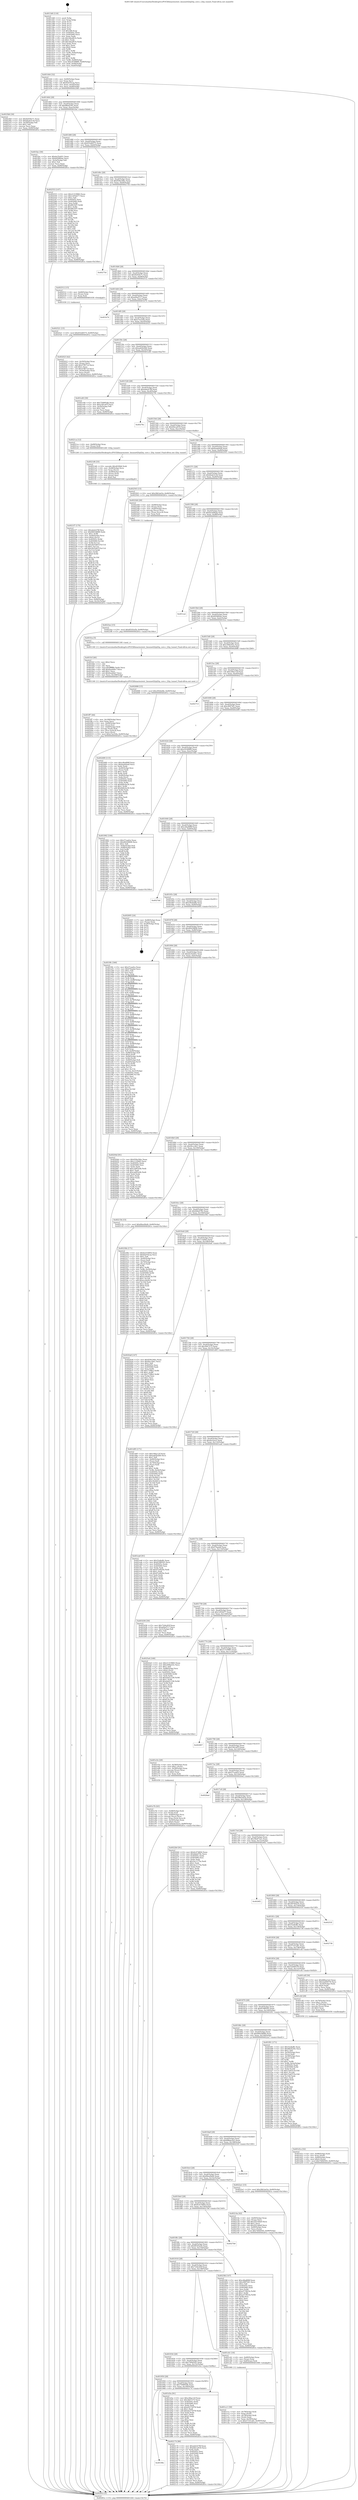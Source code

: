 digraph "0x4013d0" {
  label = "0x4013d0 (/mnt/c/Users/mathe/Desktop/tcc/POCII/binaries/extr_linuxnetl2tpl2tp_core.c_l2tp_tunnel_Final-ollvm.out::main(0))"
  labelloc = "t"
  node[shape=record]

  Entry [label="",width=0.3,height=0.3,shape=circle,fillcolor=black,style=filled]
  "0x401444" [label="{
     0x401444 [32]\l
     | [instrs]\l
     &nbsp;&nbsp;0x401444 \<+6\>: mov -0x90(%rbp),%eax\l
     &nbsp;&nbsp;0x40144a \<+2\>: mov %eax,%ecx\l
     &nbsp;&nbsp;0x40144c \<+6\>: sub $0x82d7bcaa,%ecx\l
     &nbsp;&nbsp;0x401452 \<+6\>: mov %eax,-0xa4(%rbp)\l
     &nbsp;&nbsp;0x401458 \<+6\>: mov %ecx,-0xa8(%rbp)\l
     &nbsp;&nbsp;0x40145e \<+6\>: je 00000000004023b6 \<main+0xfe6\>\l
  }"]
  "0x4023b6" [label="{
     0x4023b6 [30]\l
     | [instrs]\l
     &nbsp;&nbsp;0x4023b6 \<+5\>: mov $0x9e93fa71,%eax\l
     &nbsp;&nbsp;0x4023bb \<+5\>: mov $0xbbab3c3d,%ecx\l
     &nbsp;&nbsp;0x4023c0 \<+3\>: mov -0x29(%rbp),%dl\l
     &nbsp;&nbsp;0x4023c3 \<+3\>: test $0x1,%dl\l
     &nbsp;&nbsp;0x4023c6 \<+3\>: cmovne %ecx,%eax\l
     &nbsp;&nbsp;0x4023c9 \<+6\>: mov %eax,-0x90(%rbp)\l
     &nbsp;&nbsp;0x4023cf \<+5\>: jmp 000000000040281e \<main+0x144e\>\l
  }"]
  "0x401464" [label="{
     0x401464 [28]\l
     | [instrs]\l
     &nbsp;&nbsp;0x401464 \<+5\>: jmp 0000000000401469 \<main+0x99\>\l
     &nbsp;&nbsp;0x401469 \<+6\>: mov -0xa4(%rbp),%eax\l
     &nbsp;&nbsp;0x40146f \<+5\>: sub $0x86ef230c,%eax\l
     &nbsp;&nbsp;0x401474 \<+6\>: mov %eax,-0xac(%rbp)\l
     &nbsp;&nbsp;0x40147a \<+6\>: je 0000000000401fac \<main+0xbdc\>\l
  }"]
  Exit [label="",width=0.3,height=0.3,shape=circle,fillcolor=black,style=filled,peripheries=2]
  "0x401fac" [label="{
     0x401fac [30]\l
     | [instrs]\l
     &nbsp;&nbsp;0x401fac \<+5\>: mov $0xde35a921,%eax\l
     &nbsp;&nbsp;0x401fb1 \<+5\>: mov $0xbf2960ae,%ecx\l
     &nbsp;&nbsp;0x401fb6 \<+3\>: mov -0x2a(%rbp),%dl\l
     &nbsp;&nbsp;0x401fb9 \<+3\>: test $0x1,%dl\l
     &nbsp;&nbsp;0x401fbc \<+3\>: cmovne %ecx,%eax\l
     &nbsp;&nbsp;0x401fbf \<+6\>: mov %eax,-0x90(%rbp)\l
     &nbsp;&nbsp;0x401fc5 \<+5\>: jmp 000000000040281e \<main+0x144e\>\l
  }"]
  "0x401480" [label="{
     0x401480 [28]\l
     | [instrs]\l
     &nbsp;&nbsp;0x401480 \<+5\>: jmp 0000000000401485 \<main+0xb5\>\l
     &nbsp;&nbsp;0x401485 \<+6\>: mov -0xa4(%rbp),%eax\l
     &nbsp;&nbsp;0x40148b \<+5\>: sub $0x91b46575,%eax\l
     &nbsp;&nbsp;0x401490 \<+6\>: mov %eax,-0xb0(%rbp)\l
     &nbsp;&nbsp;0x401496 \<+6\>: je 0000000000402553 \<main+0x1183\>\l
  }"]
  "0x402521" [label="{
     0x402521 [15]\l
     | [instrs]\l
     &nbsp;&nbsp;0x402521 \<+10\>: movl $0x91b46575,-0x90(%rbp)\l
     &nbsp;&nbsp;0x40252b \<+5\>: jmp 000000000040281e \<main+0x144e\>\l
  }"]
  "0x402553" [label="{
     0x402553 [147]\l
     | [instrs]\l
     &nbsp;&nbsp;0x402553 \<+5\>: mov $0x21319983,%eax\l
     &nbsp;&nbsp;0x402558 \<+5\>: mov $0x12f54477,%ecx\l
     &nbsp;&nbsp;0x40255d \<+2\>: mov $0x1,%dl\l
     &nbsp;&nbsp;0x40255f \<+7\>: mov 0x40505c,%esi\l
     &nbsp;&nbsp;0x402566 \<+7\>: mov 0x405060,%edi\l
     &nbsp;&nbsp;0x40256d \<+3\>: mov %esi,%r8d\l
     &nbsp;&nbsp;0x402570 \<+7\>: sub $0x881f2f7,%r8d\l
     &nbsp;&nbsp;0x402577 \<+4\>: sub $0x1,%r8d\l
     &nbsp;&nbsp;0x40257b \<+7\>: add $0x881f2f7,%r8d\l
     &nbsp;&nbsp;0x402582 \<+4\>: imul %r8d,%esi\l
     &nbsp;&nbsp;0x402586 \<+3\>: and $0x1,%esi\l
     &nbsp;&nbsp;0x402589 \<+3\>: cmp $0x0,%esi\l
     &nbsp;&nbsp;0x40258c \<+4\>: sete %r9b\l
     &nbsp;&nbsp;0x402590 \<+3\>: cmp $0xa,%edi\l
     &nbsp;&nbsp;0x402593 \<+4\>: setl %r10b\l
     &nbsp;&nbsp;0x402597 \<+3\>: mov %r9b,%r11b\l
     &nbsp;&nbsp;0x40259a \<+4\>: xor $0xff,%r11b\l
     &nbsp;&nbsp;0x40259e \<+3\>: mov %r10b,%bl\l
     &nbsp;&nbsp;0x4025a1 \<+3\>: xor $0xff,%bl\l
     &nbsp;&nbsp;0x4025a4 \<+3\>: xor $0x1,%dl\l
     &nbsp;&nbsp;0x4025a7 \<+3\>: mov %r11b,%r14b\l
     &nbsp;&nbsp;0x4025aa \<+4\>: and $0xff,%r14b\l
     &nbsp;&nbsp;0x4025ae \<+3\>: and %dl,%r9b\l
     &nbsp;&nbsp;0x4025b1 \<+3\>: mov %bl,%r15b\l
     &nbsp;&nbsp;0x4025b4 \<+4\>: and $0xff,%r15b\l
     &nbsp;&nbsp;0x4025b8 \<+3\>: and %dl,%r10b\l
     &nbsp;&nbsp;0x4025bb \<+3\>: or %r9b,%r14b\l
     &nbsp;&nbsp;0x4025be \<+3\>: or %r10b,%r15b\l
     &nbsp;&nbsp;0x4025c1 \<+3\>: xor %r15b,%r14b\l
     &nbsp;&nbsp;0x4025c4 \<+3\>: or %bl,%r11b\l
     &nbsp;&nbsp;0x4025c7 \<+4\>: xor $0xff,%r11b\l
     &nbsp;&nbsp;0x4025cb \<+3\>: or $0x1,%dl\l
     &nbsp;&nbsp;0x4025ce \<+3\>: and %dl,%r11b\l
     &nbsp;&nbsp;0x4025d1 \<+3\>: or %r11b,%r14b\l
     &nbsp;&nbsp;0x4025d4 \<+4\>: test $0x1,%r14b\l
     &nbsp;&nbsp;0x4025d8 \<+3\>: cmovne %ecx,%eax\l
     &nbsp;&nbsp;0x4025db \<+6\>: mov %eax,-0x90(%rbp)\l
     &nbsp;&nbsp;0x4025e1 \<+5\>: jmp 000000000040281e \<main+0x144e\>\l
  }"]
  "0x40149c" [label="{
     0x40149c [28]\l
     | [instrs]\l
     &nbsp;&nbsp;0x40149c \<+5\>: jmp 00000000004014a1 \<main+0xd1\>\l
     &nbsp;&nbsp;0x4014a1 \<+6\>: mov -0xa4(%rbp),%eax\l
     &nbsp;&nbsp;0x4014a7 \<+5\>: sub $0x939a34bc,%eax\l
     &nbsp;&nbsp;0x4014ac \<+6\>: mov %eax,-0xb4(%rbp)\l
     &nbsp;&nbsp;0x4014b2 \<+6\>: je 000000000040275d \<main+0x138d\>\l
  }"]
  "0x4023ee" [label="{
     0x4023ee [15]\l
     | [instrs]\l
     &nbsp;&nbsp;0x4023ee \<+10\>: movl $0x6f183a5b,-0x90(%rbp)\l
     &nbsp;&nbsp;0x4023f8 \<+5\>: jmp 000000000040281e \<main+0x144e\>\l
  }"]
  "0x40275d" [label="{
     0x40275d\l
  }", style=dashed]
  "0x4014b8" [label="{
     0x4014b8 [28]\l
     | [instrs]\l
     &nbsp;&nbsp;0x4014b8 \<+5\>: jmp 00000000004014bd \<main+0xed\>\l
     &nbsp;&nbsp;0x4014bd \<+6\>: mov -0xa4(%rbp),%eax\l
     &nbsp;&nbsp;0x4014c3 \<+5\>: sub $0x9e93fa71,%eax\l
     &nbsp;&nbsp;0x4014c8 \<+6\>: mov %eax,-0xb8(%rbp)\l
     &nbsp;&nbsp;0x4014ce \<+6\>: je 0000000000402512 \<main+0x1142\>\l
  }"]
  "0x4021f7" [label="{
     0x4021f7 [170]\l
     | [instrs]\l
     &nbsp;&nbsp;0x4021f7 \<+5\>: mov $0xabdcb78f,%esi\l
     &nbsp;&nbsp;0x4021fc \<+5\>: mov $0x6603d688,%edx\l
     &nbsp;&nbsp;0x402201 \<+3\>: mov $0x1,%r8b\l
     &nbsp;&nbsp;0x402204 \<+4\>: mov -0x40(%rbp),%rcx\l
     &nbsp;&nbsp;0x402208 \<+6\>: movl $0x0,(%rcx)\l
     &nbsp;&nbsp;0x40220e \<+8\>: mov 0x40505c,%r9d\l
     &nbsp;&nbsp;0x402216 \<+8\>: mov 0x405060,%r10d\l
     &nbsp;&nbsp;0x40221e \<+3\>: mov %r9d,%r11d\l
     &nbsp;&nbsp;0x402221 \<+7\>: sub $0x2b55d07f,%r11d\l
     &nbsp;&nbsp;0x402228 \<+4\>: sub $0x1,%r11d\l
     &nbsp;&nbsp;0x40222c \<+7\>: add $0x2b55d07f,%r11d\l
     &nbsp;&nbsp;0x402233 \<+4\>: imul %r11d,%r9d\l
     &nbsp;&nbsp;0x402237 \<+4\>: and $0x1,%r9d\l
     &nbsp;&nbsp;0x40223b \<+4\>: cmp $0x0,%r9d\l
     &nbsp;&nbsp;0x40223f \<+3\>: sete %bl\l
     &nbsp;&nbsp;0x402242 \<+4\>: cmp $0xa,%r10d\l
     &nbsp;&nbsp;0x402246 \<+4\>: setl %r14b\l
     &nbsp;&nbsp;0x40224a \<+3\>: mov %bl,%r15b\l
     &nbsp;&nbsp;0x40224d \<+4\>: xor $0xff,%r15b\l
     &nbsp;&nbsp;0x402251 \<+3\>: mov %r14b,%r12b\l
     &nbsp;&nbsp;0x402254 \<+4\>: xor $0xff,%r12b\l
     &nbsp;&nbsp;0x402258 \<+4\>: xor $0x1,%r8b\l
     &nbsp;&nbsp;0x40225c \<+3\>: mov %r15b,%r13b\l
     &nbsp;&nbsp;0x40225f \<+4\>: and $0xff,%r13b\l
     &nbsp;&nbsp;0x402263 \<+3\>: and %r8b,%bl\l
     &nbsp;&nbsp;0x402266 \<+3\>: mov %r12b,%cl\l
     &nbsp;&nbsp;0x402269 \<+3\>: and $0xff,%cl\l
     &nbsp;&nbsp;0x40226c \<+3\>: and %r8b,%r14b\l
     &nbsp;&nbsp;0x40226f \<+3\>: or %bl,%r13b\l
     &nbsp;&nbsp;0x402272 \<+3\>: or %r14b,%cl\l
     &nbsp;&nbsp;0x402275 \<+3\>: xor %cl,%r13b\l
     &nbsp;&nbsp;0x402278 \<+3\>: or %r12b,%r15b\l
     &nbsp;&nbsp;0x40227b \<+4\>: xor $0xff,%r15b\l
     &nbsp;&nbsp;0x40227f \<+4\>: or $0x1,%r8b\l
     &nbsp;&nbsp;0x402283 \<+3\>: and %r8b,%r15b\l
     &nbsp;&nbsp;0x402286 \<+3\>: or %r15b,%r13b\l
     &nbsp;&nbsp;0x402289 \<+4\>: test $0x1,%r13b\l
     &nbsp;&nbsp;0x40228d \<+3\>: cmovne %edx,%esi\l
     &nbsp;&nbsp;0x402290 \<+6\>: mov %esi,-0x90(%rbp)\l
     &nbsp;&nbsp;0x402296 \<+6\>: mov %eax,-0x16c(%rbp)\l
     &nbsp;&nbsp;0x40229c \<+5\>: jmp 000000000040281e \<main+0x144e\>\l
  }"]
  "0x402512" [label="{
     0x402512 [15]\l
     | [instrs]\l
     &nbsp;&nbsp;0x402512 \<+4\>: mov -0x68(%rbp),%rax\l
     &nbsp;&nbsp;0x402516 \<+3\>: mov (%rax),%rax\l
     &nbsp;&nbsp;0x402519 \<+3\>: mov %rax,%rdi\l
     &nbsp;&nbsp;0x40251c \<+5\>: call 0000000000401030 \<free@plt\>\l
     | [calls]\l
     &nbsp;&nbsp;0x401030 \{1\} (unknown)\l
  }"]
  "0x4014d4" [label="{
     0x4014d4 [28]\l
     | [instrs]\l
     &nbsp;&nbsp;0x4014d4 \<+5\>: jmp 00000000004014d9 \<main+0x109\>\l
     &nbsp;&nbsp;0x4014d9 \<+6\>: mov -0xa4(%rbp),%eax\l
     &nbsp;&nbsp;0x4014df \<+5\>: sub $0xa64ef7c7,%eax\l
     &nbsp;&nbsp;0x4014e4 \<+6\>: mov %eax,-0xbc(%rbp)\l
     &nbsp;&nbsp;0x4014ea \<+6\>: je 0000000000401b74 \<main+0x7a4\>\l
  }"]
  "0x4021d6" [label="{
     0x4021d6 [33]\l
     | [instrs]\l
     &nbsp;&nbsp;0x4021d6 \<+10\>: movabs $0x4030b6,%rdi\l
     &nbsp;&nbsp;0x4021e0 \<+4\>: mov -0x48(%rbp),%rcx\l
     &nbsp;&nbsp;0x4021e4 \<+3\>: mov %rax,(%rcx)\l
     &nbsp;&nbsp;0x4021e7 \<+4\>: mov -0x48(%rbp),%rax\l
     &nbsp;&nbsp;0x4021eb \<+3\>: mov (%rax),%rax\l
     &nbsp;&nbsp;0x4021ee \<+2\>: mov (%rax),%esi\l
     &nbsp;&nbsp;0x4021f0 \<+2\>: mov $0x0,%al\l
     &nbsp;&nbsp;0x4021f2 \<+5\>: call 0000000000401040 \<printf@plt\>\l
     | [calls]\l
     &nbsp;&nbsp;0x401040 \{1\} (unknown)\l
  }"]
  "0x401b74" [label="{
     0x401b74\l
  }", style=dashed]
  "0x4014f0" [label="{
     0x4014f0 [28]\l
     | [instrs]\l
     &nbsp;&nbsp;0x4014f0 \<+5\>: jmp 00000000004014f5 \<main+0x125\>\l
     &nbsp;&nbsp;0x4014f5 \<+6\>: mov -0xa4(%rbp),%eax\l
     &nbsp;&nbsp;0x4014fb \<+5\>: sub $0xa7ee32fa,%eax\l
     &nbsp;&nbsp;0x401500 \<+6\>: mov %eax,-0xc0(%rbp)\l
     &nbsp;&nbsp;0x401506 \<+6\>: je 0000000000402023 \<main+0xc53\>\l
  }"]
  "0x40196c" [label="{
     0x40196c\l
  }", style=dashed]
  "0x402023" [label="{
     0x402023 [42]\l
     | [instrs]\l
     &nbsp;&nbsp;0x402023 \<+4\>: mov -0x50(%rbp),%rax\l
     &nbsp;&nbsp;0x402027 \<+2\>: mov (%rax),%ecx\l
     &nbsp;&nbsp;0x402029 \<+6\>: add $0x57f671d,%ecx\l
     &nbsp;&nbsp;0x40202f \<+3\>: add $0x1,%ecx\l
     &nbsp;&nbsp;0x402032 \<+6\>: sub $0x57f671d,%ecx\l
     &nbsp;&nbsp;0x402038 \<+4\>: mov -0x50(%rbp),%rax\l
     &nbsp;&nbsp;0x40203c \<+2\>: mov %ecx,(%rax)\l
     &nbsp;&nbsp;0x40203e \<+10\>: movl $0xda32ece,-0x90(%rbp)\l
     &nbsp;&nbsp;0x402048 \<+5\>: jmp 000000000040281e \<main+0x144e\>\l
  }"]
  "0x40150c" [label="{
     0x40150c [28]\l
     | [instrs]\l
     &nbsp;&nbsp;0x40150c \<+5\>: jmp 0000000000401511 \<main+0x141\>\l
     &nbsp;&nbsp;0x401511 \<+6\>: mov -0xa4(%rbp),%eax\l
     &nbsp;&nbsp;0x401517 \<+5\>: sub $0xaa82b2b6,%eax\l
     &nbsp;&nbsp;0x40151c \<+6\>: mov %eax,-0xc4(%rbp)\l
     &nbsp;&nbsp;0x401522 \<+6\>: je 0000000000401e40 \<main+0xa70\>\l
  }"]
  "0x402174" [label="{
     0x402174 [86]\l
     | [instrs]\l
     &nbsp;&nbsp;0x402174 \<+5\>: mov $0xabdcb78f,%eax\l
     &nbsp;&nbsp;0x402179 \<+5\>: mov $0xb9eca918,%ecx\l
     &nbsp;&nbsp;0x40217e \<+2\>: xor %edx,%edx\l
     &nbsp;&nbsp;0x402180 \<+7\>: mov 0x40505c,%esi\l
     &nbsp;&nbsp;0x402187 \<+7\>: mov 0x405060,%edi\l
     &nbsp;&nbsp;0x40218e \<+3\>: sub $0x1,%edx\l
     &nbsp;&nbsp;0x402191 \<+3\>: mov %esi,%r8d\l
     &nbsp;&nbsp;0x402194 \<+3\>: add %edx,%r8d\l
     &nbsp;&nbsp;0x402197 \<+4\>: imul %r8d,%esi\l
     &nbsp;&nbsp;0x40219b \<+3\>: and $0x1,%esi\l
     &nbsp;&nbsp;0x40219e \<+3\>: cmp $0x0,%esi\l
     &nbsp;&nbsp;0x4021a1 \<+4\>: sete %r9b\l
     &nbsp;&nbsp;0x4021a5 \<+3\>: cmp $0xa,%edi\l
     &nbsp;&nbsp;0x4021a8 \<+4\>: setl %r10b\l
     &nbsp;&nbsp;0x4021ac \<+3\>: mov %r9b,%r11b\l
     &nbsp;&nbsp;0x4021af \<+3\>: and %r10b,%r11b\l
     &nbsp;&nbsp;0x4021b2 \<+3\>: xor %r10b,%r9b\l
     &nbsp;&nbsp;0x4021b5 \<+3\>: or %r9b,%r11b\l
     &nbsp;&nbsp;0x4021b8 \<+4\>: test $0x1,%r11b\l
     &nbsp;&nbsp;0x4021bc \<+3\>: cmovne %ecx,%eax\l
     &nbsp;&nbsp;0x4021bf \<+6\>: mov %eax,-0x90(%rbp)\l
     &nbsp;&nbsp;0x4021c5 \<+5\>: jmp 000000000040281e \<main+0x144e\>\l
  }"]
  "0x401e40" [label="{
     0x401e40 [30]\l
     | [instrs]\l
     &nbsp;&nbsp;0x401e40 \<+5\>: mov $0x750895db,%eax\l
     &nbsp;&nbsp;0x401e45 \<+5\>: mov $0x2391e87f,%ecx\l
     &nbsp;&nbsp;0x401e4a \<+3\>: mov -0x2b(%rbp),%dl\l
     &nbsp;&nbsp;0x401e4d \<+3\>: test $0x1,%dl\l
     &nbsp;&nbsp;0x401e50 \<+3\>: cmovne %ecx,%eax\l
     &nbsp;&nbsp;0x401e53 \<+6\>: mov %eax,-0x90(%rbp)\l
     &nbsp;&nbsp;0x401e59 \<+5\>: jmp 000000000040281e \<main+0x144e\>\l
  }"]
  "0x401528" [label="{
     0x401528 [28]\l
     | [instrs]\l
     &nbsp;&nbsp;0x401528 \<+5\>: jmp 000000000040152d \<main+0x15d\>\l
     &nbsp;&nbsp;0x40152d \<+6\>: mov -0xa4(%rbp),%eax\l
     &nbsp;&nbsp;0x401533 \<+5\>: sub $0xabdcb78f,%eax\l
     &nbsp;&nbsp;0x401538 \<+6\>: mov %eax,-0xc8(%rbp)\l
     &nbsp;&nbsp;0x40153e \<+6\>: je 000000000040276c \<main+0x139c\>\l
  }"]
  "0x401ff7" [label="{
     0x401ff7 [44]\l
     | [instrs]\l
     &nbsp;&nbsp;0x401ff7 \<+6\>: mov -0x168(%rbp),%ecx\l
     &nbsp;&nbsp;0x401ffd \<+3\>: imul %eax,%ecx\l
     &nbsp;&nbsp;0x402000 \<+4\>: mov -0x68(%rbp),%rsi\l
     &nbsp;&nbsp;0x402004 \<+3\>: mov (%rsi),%rsi\l
     &nbsp;&nbsp;0x402007 \<+4\>: mov -0x60(%rbp),%rdi\l
     &nbsp;&nbsp;0x40200b \<+3\>: movslq (%rdi),%rdi\l
     &nbsp;&nbsp;0x40200e \<+4\>: mov (%rsi,%rdi,8),%rsi\l
     &nbsp;&nbsp;0x402012 \<+2\>: mov %ecx,(%rsi)\l
     &nbsp;&nbsp;0x402014 \<+10\>: movl $0xa7ee32fa,-0x90(%rbp)\l
     &nbsp;&nbsp;0x40201e \<+5\>: jmp 000000000040281e \<main+0x144e\>\l
  }"]
  "0x40276c" [label="{
     0x40276c\l
  }", style=dashed]
  "0x401544" [label="{
     0x401544 [28]\l
     | [instrs]\l
     &nbsp;&nbsp;0x401544 \<+5\>: jmp 0000000000401549 \<main+0x179\>\l
     &nbsp;&nbsp;0x401549 \<+6\>: mov -0xa4(%rbp),%eax\l
     &nbsp;&nbsp;0x40154f \<+5\>: sub $0xb9eca918,%eax\l
     &nbsp;&nbsp;0x401554 \<+6\>: mov %eax,-0xcc(%rbp)\l
     &nbsp;&nbsp;0x40155a \<+6\>: je 00000000004021ca \<main+0xdfa\>\l
  }"]
  "0x401fcf" [label="{
     0x401fcf [40]\l
     | [instrs]\l
     &nbsp;&nbsp;0x401fcf \<+5\>: mov $0x2,%ecx\l
     &nbsp;&nbsp;0x401fd4 \<+1\>: cltd\l
     &nbsp;&nbsp;0x401fd5 \<+2\>: idiv %ecx\l
     &nbsp;&nbsp;0x401fd7 \<+6\>: imul $0xfffffffe,%edx,%ecx\l
     &nbsp;&nbsp;0x401fdd \<+6\>: add $0xfeeeb9a7,%ecx\l
     &nbsp;&nbsp;0x401fe3 \<+3\>: add $0x1,%ecx\l
     &nbsp;&nbsp;0x401fe6 \<+6\>: sub $0xfeeeb9a7,%ecx\l
     &nbsp;&nbsp;0x401fec \<+6\>: mov %ecx,-0x168(%rbp)\l
     &nbsp;&nbsp;0x401ff2 \<+5\>: call 0000000000401160 \<next_i\>\l
     | [calls]\l
     &nbsp;&nbsp;0x401160 \{1\} (/mnt/c/Users/mathe/Desktop/tcc/POCII/binaries/extr_linuxnetl2tpl2tp_core.c_l2tp_tunnel_Final-ollvm.out::next_i)\l
  }"]
  "0x4021ca" [label="{
     0x4021ca [12]\l
     | [instrs]\l
     &nbsp;&nbsp;0x4021ca \<+4\>: mov -0x68(%rbp),%rax\l
     &nbsp;&nbsp;0x4021ce \<+3\>: mov (%rax),%rdi\l
     &nbsp;&nbsp;0x4021d1 \<+5\>: call 0000000000401240 \<l2tp_tunnel\>\l
     | [calls]\l
     &nbsp;&nbsp;0x401240 \{1\} (/mnt/c/Users/mathe/Desktop/tcc/POCII/binaries/extr_linuxnetl2tpl2tp_core.c_l2tp_tunnel_Final-ollvm.out::l2tp_tunnel)\l
  }"]
  "0x401560" [label="{
     0x401560 [28]\l
     | [instrs]\l
     &nbsp;&nbsp;0x401560 \<+5\>: jmp 0000000000401565 \<main+0x195\>\l
     &nbsp;&nbsp;0x401565 \<+6\>: mov -0xa4(%rbp),%eax\l
     &nbsp;&nbsp;0x40156b \<+5\>: sub $0xbaafe0a9,%eax\l
     &nbsp;&nbsp;0x401570 \<+6\>: mov %eax,-0xd0(%rbp)\l
     &nbsp;&nbsp;0x401576 \<+6\>: je 0000000000402503 \<main+0x1133\>\l
  }"]
  "0x401e7b" [label="{
     0x401e7b [43]\l
     | [instrs]\l
     &nbsp;&nbsp;0x401e7b \<+4\>: mov -0x68(%rbp),%rdi\l
     &nbsp;&nbsp;0x401e7f \<+3\>: mov (%rdi),%rdi\l
     &nbsp;&nbsp;0x401e82 \<+4\>: mov -0x60(%rbp),%rcx\l
     &nbsp;&nbsp;0x401e86 \<+3\>: movslq (%rcx),%rcx\l
     &nbsp;&nbsp;0x401e89 \<+4\>: mov %rax,(%rdi,%rcx,8)\l
     &nbsp;&nbsp;0x401e8d \<+4\>: mov -0x50(%rbp),%rax\l
     &nbsp;&nbsp;0x401e91 \<+6\>: movl $0x0,(%rax)\l
     &nbsp;&nbsp;0x401e97 \<+10\>: movl $0xda32ece,-0x90(%rbp)\l
     &nbsp;&nbsp;0x401ea1 \<+5\>: jmp 000000000040281e \<main+0x144e\>\l
  }"]
  "0x402503" [label="{
     0x402503 [15]\l
     | [instrs]\l
     &nbsp;&nbsp;0x402503 \<+10\>: movl $0x28b3a43a,-0x90(%rbp)\l
     &nbsp;&nbsp;0x40250d \<+5\>: jmp 000000000040281e \<main+0x144e\>\l
  }"]
  "0x40157c" [label="{
     0x40157c [28]\l
     | [instrs]\l
     &nbsp;&nbsp;0x40157c \<+5\>: jmp 0000000000401581 \<main+0x1b1\>\l
     &nbsp;&nbsp;0x401581 \<+6\>: mov -0xa4(%rbp),%eax\l
     &nbsp;&nbsp;0x401587 \<+5\>: sub $0xbbab3c3d,%eax\l
     &nbsp;&nbsp;0x40158c \<+6\>: mov %eax,-0xd4(%rbp)\l
     &nbsp;&nbsp;0x401592 \<+6\>: je 00000000004023d4 \<main+0x1004\>\l
  }"]
  "0x401950" [label="{
     0x401950 [28]\l
     | [instrs]\l
     &nbsp;&nbsp;0x401950 \<+5\>: jmp 0000000000401955 \<main+0x585\>\l
     &nbsp;&nbsp;0x401955 \<+6\>: mov -0xa4(%rbp),%eax\l
     &nbsp;&nbsp;0x40195b \<+5\>: sub $0x750895db,%eax\l
     &nbsp;&nbsp;0x401960 \<+6\>: mov %eax,-0x160(%rbp)\l
     &nbsp;&nbsp;0x401966 \<+6\>: je 0000000000402174 \<main+0xda4\>\l
  }"]
  "0x4023d4" [label="{
     0x4023d4 [26]\l
     | [instrs]\l
     &nbsp;&nbsp;0x4023d4 \<+4\>: mov -0x68(%rbp),%rax\l
     &nbsp;&nbsp;0x4023d8 \<+3\>: mov (%rax),%rax\l
     &nbsp;&nbsp;0x4023db \<+4\>: mov -0x40(%rbp),%rcx\l
     &nbsp;&nbsp;0x4023df \<+3\>: movslq (%rcx),%rcx\l
     &nbsp;&nbsp;0x4023e2 \<+4\>: mov (%rax,%rcx,8),%rax\l
     &nbsp;&nbsp;0x4023e6 \<+3\>: mov %rax,%rdi\l
     &nbsp;&nbsp;0x4023e9 \<+5\>: call 0000000000401030 \<free@plt\>\l
     | [calls]\l
     &nbsp;&nbsp;0x401030 \{1\} (unknown)\l
  }"]
  "0x401598" [label="{
     0x401598 [28]\l
     | [instrs]\l
     &nbsp;&nbsp;0x401598 \<+5\>: jmp 000000000040159d \<main+0x1cd\>\l
     &nbsp;&nbsp;0x40159d \<+6\>: mov -0xa4(%rbp),%eax\l
     &nbsp;&nbsp;0x4015a3 \<+5\>: sub $0xbe3d4bab,%eax\l
     &nbsp;&nbsp;0x4015a8 \<+6\>: mov %eax,-0xd8(%rbp)\l
     &nbsp;&nbsp;0x4015ae \<+6\>: je 0000000000401ca2 \<main+0x8d2\>\l
  }"]
  "0x401d3a" [label="{
     0x401d3a [91]\l
     | [instrs]\l
     &nbsp;&nbsp;0x401d3a \<+5\>: mov $0xc49ac12f,%eax\l
     &nbsp;&nbsp;0x401d3f \<+5\>: mov $0x3647275,%ecx\l
     &nbsp;&nbsp;0x401d44 \<+7\>: mov 0x40505c,%edx\l
     &nbsp;&nbsp;0x401d4b \<+7\>: mov 0x405060,%esi\l
     &nbsp;&nbsp;0x401d52 \<+2\>: mov %edx,%edi\l
     &nbsp;&nbsp;0x401d54 \<+6\>: sub $0xd2272078,%edi\l
     &nbsp;&nbsp;0x401d5a \<+3\>: sub $0x1,%edi\l
     &nbsp;&nbsp;0x401d5d \<+6\>: add $0xd2272078,%edi\l
     &nbsp;&nbsp;0x401d63 \<+3\>: imul %edi,%edx\l
     &nbsp;&nbsp;0x401d66 \<+3\>: and $0x1,%edx\l
     &nbsp;&nbsp;0x401d69 \<+3\>: cmp $0x0,%edx\l
     &nbsp;&nbsp;0x401d6c \<+4\>: sete %r8b\l
     &nbsp;&nbsp;0x401d70 \<+3\>: cmp $0xa,%esi\l
     &nbsp;&nbsp;0x401d73 \<+4\>: setl %r9b\l
     &nbsp;&nbsp;0x401d77 \<+3\>: mov %r8b,%r10b\l
     &nbsp;&nbsp;0x401d7a \<+3\>: and %r9b,%r10b\l
     &nbsp;&nbsp;0x401d7d \<+3\>: xor %r9b,%r8b\l
     &nbsp;&nbsp;0x401d80 \<+3\>: or %r8b,%r10b\l
     &nbsp;&nbsp;0x401d83 \<+4\>: test $0x1,%r10b\l
     &nbsp;&nbsp;0x401d87 \<+3\>: cmovne %ecx,%eax\l
     &nbsp;&nbsp;0x401d8a \<+6\>: mov %eax,-0x90(%rbp)\l
     &nbsp;&nbsp;0x401d90 \<+5\>: jmp 000000000040281e \<main+0x144e\>\l
  }"]
  "0x401ca2" [label="{
     0x401ca2\l
  }", style=dashed]
  "0x4015b4" [label="{
     0x4015b4 [28]\l
     | [instrs]\l
     &nbsp;&nbsp;0x4015b4 \<+5\>: jmp 00000000004015b9 \<main+0x1e9\>\l
     &nbsp;&nbsp;0x4015b9 \<+6\>: mov -0xa4(%rbp),%eax\l
     &nbsp;&nbsp;0x4015bf \<+5\>: sub $0xbf2960ae,%eax\l
     &nbsp;&nbsp;0x4015c4 \<+6\>: mov %eax,-0xdc(%rbp)\l
     &nbsp;&nbsp;0x4015ca \<+6\>: je 0000000000401fca \<main+0xbfa\>\l
  }"]
  "0x401d1a" [label="{
     0x401d1a [32]\l
     | [instrs]\l
     &nbsp;&nbsp;0x401d1a \<+4\>: mov -0x68(%rbp),%rdi\l
     &nbsp;&nbsp;0x401d1e \<+3\>: mov %rax,(%rdi)\l
     &nbsp;&nbsp;0x401d21 \<+4\>: mov -0x60(%rbp),%rax\l
     &nbsp;&nbsp;0x401d25 \<+6\>: movl $0x0,(%rax)\l
     &nbsp;&nbsp;0x401d2b \<+10\>: movl $0x74f44505,-0x90(%rbp)\l
     &nbsp;&nbsp;0x401d35 \<+5\>: jmp 000000000040281e \<main+0x144e\>\l
  }"]
  "0x401fca" [label="{
     0x401fca [5]\l
     | [instrs]\l
     &nbsp;&nbsp;0x401fca \<+5\>: call 0000000000401160 \<next_i\>\l
     | [calls]\l
     &nbsp;&nbsp;0x401160 \{1\} (/mnt/c/Users/mathe/Desktop/tcc/POCII/binaries/extr_linuxnetl2tpl2tp_core.c_l2tp_tunnel_Final-ollvm.out::next_i)\l
  }"]
  "0x4015d0" [label="{
     0x4015d0 [28]\l
     | [instrs]\l
     &nbsp;&nbsp;0x4015d0 \<+5\>: jmp 00000000004015d5 \<main+0x205\>\l
     &nbsp;&nbsp;0x4015d5 \<+6\>: mov -0xa4(%rbp),%eax\l
     &nbsp;&nbsp;0x4015db \<+5\>: sub $0xc00be43c,%eax\l
     &nbsp;&nbsp;0x4015e0 \<+6\>: mov %eax,-0xe0(%rbp)\l
     &nbsp;&nbsp;0x4015e6 \<+6\>: je 0000000000402686 \<main+0x12b6\>\l
  }"]
  "0x401cc1" [label="{
     0x401cc1 [30]\l
     | [instrs]\l
     &nbsp;&nbsp;0x401cc1 \<+4\>: mov -0x78(%rbp),%rdi\l
     &nbsp;&nbsp;0x401cc5 \<+2\>: mov %eax,(%rdi)\l
     &nbsp;&nbsp;0x401cc7 \<+4\>: mov -0x78(%rbp),%rdi\l
     &nbsp;&nbsp;0x401ccb \<+2\>: mov (%rdi),%eax\l
     &nbsp;&nbsp;0x401ccd \<+3\>: mov %eax,-0x30(%rbp)\l
     &nbsp;&nbsp;0x401cd0 \<+10\>: movl $0x57101a81,-0x90(%rbp)\l
     &nbsp;&nbsp;0x401cda \<+5\>: jmp 000000000040281e \<main+0x144e\>\l
  }"]
  "0x402686" [label="{
     0x402686 [15]\l
     | [instrs]\l
     &nbsp;&nbsp;0x402686 \<+10\>: movl $0xcf02bd4b,-0x90(%rbp)\l
     &nbsp;&nbsp;0x402690 \<+5\>: jmp 000000000040281e \<main+0x144e\>\l
  }"]
  "0x4015ec" [label="{
     0x4015ec [28]\l
     | [instrs]\l
     &nbsp;&nbsp;0x4015ec \<+5\>: jmp 00000000004015f1 \<main+0x221\>\l
     &nbsp;&nbsp;0x4015f1 \<+6\>: mov -0xa4(%rbp),%eax\l
     &nbsp;&nbsp;0x4015f7 \<+5\>: sub $0xc49ac12f,%eax\l
     &nbsp;&nbsp;0x4015fc \<+6\>: mov %eax,-0xe4(%rbp)\l
     &nbsp;&nbsp;0x401602 \<+6\>: je 0000000000402713 \<main+0x1343\>\l
  }"]
  "0x401934" [label="{
     0x401934 [28]\l
     | [instrs]\l
     &nbsp;&nbsp;0x401934 \<+5\>: jmp 0000000000401939 \<main+0x569\>\l
     &nbsp;&nbsp;0x401939 \<+6\>: mov -0xa4(%rbp),%eax\l
     &nbsp;&nbsp;0x40193f \<+5\>: sub $0x74f44505,%eax\l
     &nbsp;&nbsp;0x401944 \<+6\>: mov %eax,-0x15c(%rbp)\l
     &nbsp;&nbsp;0x40194a \<+6\>: je 0000000000401d3a \<main+0x96a\>\l
  }"]
  "0x402713" [label="{
     0x402713\l
  }", style=dashed]
  "0x401608" [label="{
     0x401608 [28]\l
     | [instrs]\l
     &nbsp;&nbsp;0x401608 \<+5\>: jmp 000000000040160d \<main+0x23d\>\l
     &nbsp;&nbsp;0x40160d \<+6\>: mov -0xa4(%rbp),%eax\l
     &nbsp;&nbsp;0x401613 \<+5\>: sub $0xc80f74f1,%eax\l
     &nbsp;&nbsp;0x401618 \<+6\>: mov %eax,-0xe8(%rbp)\l
     &nbsp;&nbsp;0x40161e \<+6\>: je 0000000000402490 \<main+0x10c0\>\l
  }"]
  "0x401cb1" [label="{
     0x401cb1 [16]\l
     | [instrs]\l
     &nbsp;&nbsp;0x401cb1 \<+4\>: mov -0x80(%rbp),%rax\l
     &nbsp;&nbsp;0x401cb5 \<+3\>: mov (%rax),%rax\l
     &nbsp;&nbsp;0x401cb8 \<+4\>: mov 0x8(%rax),%rdi\l
     &nbsp;&nbsp;0x401cbc \<+5\>: call 0000000000401060 \<atoi@plt\>\l
     | [calls]\l
     &nbsp;&nbsp;0x401060 \{1\} (unknown)\l
  }"]
  "0x402490" [label="{
     0x402490 [115]\l
     | [instrs]\l
     &nbsp;&nbsp;0x402490 \<+5\>: mov $0xcdba899f,%eax\l
     &nbsp;&nbsp;0x402495 \<+5\>: mov $0xbaafe0a9,%ecx\l
     &nbsp;&nbsp;0x40249a \<+2\>: xor %edx,%edx\l
     &nbsp;&nbsp;0x40249c \<+4\>: mov -0x40(%rbp),%rsi\l
     &nbsp;&nbsp;0x4024a0 \<+2\>: mov (%rsi),%edi\l
     &nbsp;&nbsp;0x4024a2 \<+3\>: sub $0x1,%edx\l
     &nbsp;&nbsp;0x4024a5 \<+2\>: sub %edx,%edi\l
     &nbsp;&nbsp;0x4024a7 \<+4\>: mov -0x40(%rbp),%rsi\l
     &nbsp;&nbsp;0x4024ab \<+2\>: mov %edi,(%rsi)\l
     &nbsp;&nbsp;0x4024ad \<+7\>: mov 0x40505c,%edx\l
     &nbsp;&nbsp;0x4024b4 \<+7\>: mov 0x405060,%edi\l
     &nbsp;&nbsp;0x4024bb \<+3\>: mov %edx,%r8d\l
     &nbsp;&nbsp;0x4024be \<+7\>: sub $0x6d0cbe30,%r8d\l
     &nbsp;&nbsp;0x4024c5 \<+4\>: sub $0x1,%r8d\l
     &nbsp;&nbsp;0x4024c9 \<+7\>: add $0x6d0cbe30,%r8d\l
     &nbsp;&nbsp;0x4024d0 \<+4\>: imul %r8d,%edx\l
     &nbsp;&nbsp;0x4024d4 \<+3\>: and $0x1,%edx\l
     &nbsp;&nbsp;0x4024d7 \<+3\>: cmp $0x0,%edx\l
     &nbsp;&nbsp;0x4024da \<+4\>: sete %r9b\l
     &nbsp;&nbsp;0x4024de \<+3\>: cmp $0xa,%edi\l
     &nbsp;&nbsp;0x4024e1 \<+4\>: setl %r10b\l
     &nbsp;&nbsp;0x4024e5 \<+3\>: mov %r9b,%r11b\l
     &nbsp;&nbsp;0x4024e8 \<+3\>: and %r10b,%r11b\l
     &nbsp;&nbsp;0x4024eb \<+3\>: xor %r10b,%r9b\l
     &nbsp;&nbsp;0x4024ee \<+3\>: or %r9b,%r11b\l
     &nbsp;&nbsp;0x4024f1 \<+4\>: test $0x1,%r11b\l
     &nbsp;&nbsp;0x4024f5 \<+3\>: cmovne %ecx,%eax\l
     &nbsp;&nbsp;0x4024f8 \<+6\>: mov %eax,-0x90(%rbp)\l
     &nbsp;&nbsp;0x4024fe \<+5\>: jmp 000000000040281e \<main+0x144e\>\l
  }"]
  "0x401624" [label="{
     0x401624 [28]\l
     | [instrs]\l
     &nbsp;&nbsp;0x401624 \<+5\>: jmp 0000000000401629 \<main+0x259\>\l
     &nbsp;&nbsp;0x401629 \<+6\>: mov -0xa4(%rbp),%eax\l
     &nbsp;&nbsp;0x40162f \<+5\>: sub $0xc9189f89,%eax\l
     &nbsp;&nbsp;0x401634 \<+6\>: mov %eax,-0xec(%rbp)\l
     &nbsp;&nbsp;0x40163a \<+6\>: je 0000000000401992 \<main+0x5c2\>\l
  }"]
  "0x401918" [label="{
     0x401918 [28]\l
     | [instrs]\l
     &nbsp;&nbsp;0x401918 \<+5\>: jmp 000000000040191d \<main+0x54d\>\l
     &nbsp;&nbsp;0x40191d \<+6\>: mov -0xa4(%rbp),%eax\l
     &nbsp;&nbsp;0x401923 \<+5\>: sub $0x7244c83f,%eax\l
     &nbsp;&nbsp;0x401928 \<+6\>: mov %eax,-0x158(%rbp)\l
     &nbsp;&nbsp;0x40192e \<+6\>: je 0000000000401cb1 \<main+0x8e1\>\l
  }"]
  "0x401992" [label="{
     0x401992 [106]\l
     | [instrs]\l
     &nbsp;&nbsp;0x401992 \<+5\>: mov $0x27caafce,%eax\l
     &nbsp;&nbsp;0x401997 \<+5\>: mov $0xd0430608,%ecx\l
     &nbsp;&nbsp;0x40199c \<+2\>: mov $0x1,%dl\l
     &nbsp;&nbsp;0x40199e \<+7\>: mov -0x8a(%rbp),%sil\l
     &nbsp;&nbsp;0x4019a5 \<+7\>: mov -0x89(%rbp),%dil\l
     &nbsp;&nbsp;0x4019ac \<+3\>: mov %sil,%r8b\l
     &nbsp;&nbsp;0x4019af \<+4\>: xor $0xff,%r8b\l
     &nbsp;&nbsp;0x4019b3 \<+3\>: mov %dil,%r9b\l
     &nbsp;&nbsp;0x4019b6 \<+4\>: xor $0xff,%r9b\l
     &nbsp;&nbsp;0x4019ba \<+3\>: xor $0x1,%dl\l
     &nbsp;&nbsp;0x4019bd \<+3\>: mov %r8b,%r10b\l
     &nbsp;&nbsp;0x4019c0 \<+4\>: and $0xff,%r10b\l
     &nbsp;&nbsp;0x4019c4 \<+3\>: and %dl,%sil\l
     &nbsp;&nbsp;0x4019c7 \<+3\>: mov %r9b,%r11b\l
     &nbsp;&nbsp;0x4019ca \<+4\>: and $0xff,%r11b\l
     &nbsp;&nbsp;0x4019ce \<+3\>: and %dl,%dil\l
     &nbsp;&nbsp;0x4019d1 \<+3\>: or %sil,%r10b\l
     &nbsp;&nbsp;0x4019d4 \<+3\>: or %dil,%r11b\l
     &nbsp;&nbsp;0x4019d7 \<+3\>: xor %r11b,%r10b\l
     &nbsp;&nbsp;0x4019da \<+3\>: or %r9b,%r8b\l
     &nbsp;&nbsp;0x4019dd \<+4\>: xor $0xff,%r8b\l
     &nbsp;&nbsp;0x4019e1 \<+3\>: or $0x1,%dl\l
     &nbsp;&nbsp;0x4019e4 \<+3\>: and %dl,%r8b\l
     &nbsp;&nbsp;0x4019e7 \<+3\>: or %r8b,%r10b\l
     &nbsp;&nbsp;0x4019ea \<+4\>: test $0x1,%r10b\l
     &nbsp;&nbsp;0x4019ee \<+3\>: cmovne %ecx,%eax\l
     &nbsp;&nbsp;0x4019f1 \<+6\>: mov %eax,-0x90(%rbp)\l
     &nbsp;&nbsp;0x4019f7 \<+5\>: jmp 000000000040281e \<main+0x144e\>\l
  }"]
  "0x401640" [label="{
     0x401640 [28]\l
     | [instrs]\l
     &nbsp;&nbsp;0x401640 \<+5\>: jmp 0000000000401645 \<main+0x275\>\l
     &nbsp;&nbsp;0x401645 \<+6\>: mov -0xa4(%rbp),%eax\l
     &nbsp;&nbsp;0x40164b \<+5\>: sub $0xcdba899f,%eax\l
     &nbsp;&nbsp;0x401650 \<+6\>: mov %eax,-0xf0(%rbp)\l
     &nbsp;&nbsp;0x401656 \<+6\>: je 00000000004027dd \<main+0x140d\>\l
  }"]
  "0x40281e" [label="{
     0x40281e [5]\l
     | [instrs]\l
     &nbsp;&nbsp;0x40281e \<+5\>: jmp 0000000000401444 \<main+0x74\>\l
  }"]
  "0x4013d0" [label="{
     0x4013d0 [116]\l
     | [instrs]\l
     &nbsp;&nbsp;0x4013d0 \<+1\>: push %rbp\l
     &nbsp;&nbsp;0x4013d1 \<+3\>: mov %rsp,%rbp\l
     &nbsp;&nbsp;0x4013d4 \<+2\>: push %r15\l
     &nbsp;&nbsp;0x4013d6 \<+2\>: push %r14\l
     &nbsp;&nbsp;0x4013d8 \<+2\>: push %r13\l
     &nbsp;&nbsp;0x4013da \<+2\>: push %r12\l
     &nbsp;&nbsp;0x4013dc \<+1\>: push %rbx\l
     &nbsp;&nbsp;0x4013dd \<+7\>: sub $0x188,%rsp\l
     &nbsp;&nbsp;0x4013e4 \<+7\>: mov 0x40505c,%eax\l
     &nbsp;&nbsp;0x4013eb \<+7\>: mov 0x405060,%ecx\l
     &nbsp;&nbsp;0x4013f2 \<+2\>: mov %eax,%edx\l
     &nbsp;&nbsp;0x4013f4 \<+6\>: sub $0x3deafb1b,%edx\l
     &nbsp;&nbsp;0x4013fa \<+3\>: sub $0x1,%edx\l
     &nbsp;&nbsp;0x4013fd \<+6\>: add $0x3deafb1b,%edx\l
     &nbsp;&nbsp;0x401403 \<+3\>: imul %edx,%eax\l
     &nbsp;&nbsp;0x401406 \<+3\>: and $0x1,%eax\l
     &nbsp;&nbsp;0x401409 \<+3\>: cmp $0x0,%eax\l
     &nbsp;&nbsp;0x40140c \<+4\>: sete %r8b\l
     &nbsp;&nbsp;0x401410 \<+4\>: and $0x1,%r8b\l
     &nbsp;&nbsp;0x401414 \<+7\>: mov %r8b,-0x8a(%rbp)\l
     &nbsp;&nbsp;0x40141b \<+3\>: cmp $0xa,%ecx\l
     &nbsp;&nbsp;0x40141e \<+4\>: setl %r8b\l
     &nbsp;&nbsp;0x401422 \<+4\>: and $0x1,%r8b\l
     &nbsp;&nbsp;0x401426 \<+7\>: mov %r8b,-0x89(%rbp)\l
     &nbsp;&nbsp;0x40142d \<+10\>: movl $0xc9189f89,-0x90(%rbp)\l
     &nbsp;&nbsp;0x401437 \<+6\>: mov %edi,-0x94(%rbp)\l
     &nbsp;&nbsp;0x40143d \<+7\>: mov %rsi,-0xa0(%rbp)\l
  }"]
  "0x4023fd" [label="{
     0x4023fd [147]\l
     | [instrs]\l
     &nbsp;&nbsp;0x4023fd \<+5\>: mov $0xcdba899f,%eax\l
     &nbsp;&nbsp;0x402402 \<+5\>: mov $0xc80f74f1,%ecx\l
     &nbsp;&nbsp;0x402407 \<+2\>: mov $0x1,%dl\l
     &nbsp;&nbsp;0x402409 \<+7\>: mov 0x40505c,%esi\l
     &nbsp;&nbsp;0x402410 \<+7\>: mov 0x405060,%edi\l
     &nbsp;&nbsp;0x402417 \<+3\>: mov %esi,%r8d\l
     &nbsp;&nbsp;0x40241a \<+7\>: sub $0xa373823a,%r8d\l
     &nbsp;&nbsp;0x402421 \<+4\>: sub $0x1,%r8d\l
     &nbsp;&nbsp;0x402425 \<+7\>: add $0xa373823a,%r8d\l
     &nbsp;&nbsp;0x40242c \<+4\>: imul %r8d,%esi\l
     &nbsp;&nbsp;0x402430 \<+3\>: and $0x1,%esi\l
     &nbsp;&nbsp;0x402433 \<+3\>: cmp $0x0,%esi\l
     &nbsp;&nbsp;0x402436 \<+4\>: sete %r9b\l
     &nbsp;&nbsp;0x40243a \<+3\>: cmp $0xa,%edi\l
     &nbsp;&nbsp;0x40243d \<+4\>: setl %r10b\l
     &nbsp;&nbsp;0x402441 \<+3\>: mov %r9b,%r11b\l
     &nbsp;&nbsp;0x402444 \<+4\>: xor $0xff,%r11b\l
     &nbsp;&nbsp;0x402448 \<+3\>: mov %r10b,%bl\l
     &nbsp;&nbsp;0x40244b \<+3\>: xor $0xff,%bl\l
     &nbsp;&nbsp;0x40244e \<+3\>: xor $0x1,%dl\l
     &nbsp;&nbsp;0x402451 \<+3\>: mov %r11b,%r14b\l
     &nbsp;&nbsp;0x402454 \<+4\>: and $0xff,%r14b\l
     &nbsp;&nbsp;0x402458 \<+3\>: and %dl,%r9b\l
     &nbsp;&nbsp;0x40245b \<+3\>: mov %bl,%r15b\l
     &nbsp;&nbsp;0x40245e \<+4\>: and $0xff,%r15b\l
     &nbsp;&nbsp;0x402462 \<+3\>: and %dl,%r10b\l
     &nbsp;&nbsp;0x402465 \<+3\>: or %r9b,%r14b\l
     &nbsp;&nbsp;0x402468 \<+3\>: or %r10b,%r15b\l
     &nbsp;&nbsp;0x40246b \<+3\>: xor %r15b,%r14b\l
     &nbsp;&nbsp;0x40246e \<+3\>: or %bl,%r11b\l
     &nbsp;&nbsp;0x402471 \<+4\>: xor $0xff,%r11b\l
     &nbsp;&nbsp;0x402475 \<+3\>: or $0x1,%dl\l
     &nbsp;&nbsp;0x402478 \<+3\>: and %dl,%r11b\l
     &nbsp;&nbsp;0x40247b \<+3\>: or %r11b,%r14b\l
     &nbsp;&nbsp;0x40247e \<+4\>: test $0x1,%r14b\l
     &nbsp;&nbsp;0x402482 \<+3\>: cmovne %ecx,%eax\l
     &nbsp;&nbsp;0x402485 \<+6\>: mov %eax,-0x90(%rbp)\l
     &nbsp;&nbsp;0x40248b \<+5\>: jmp 000000000040281e \<main+0x144e\>\l
  }"]
  "0x4027dd" [label="{
     0x4027dd\l
  }", style=dashed]
  "0x40165c" [label="{
     0x40165c [28]\l
     | [instrs]\l
     &nbsp;&nbsp;0x40165c \<+5\>: jmp 0000000000401661 \<main+0x291\>\l
     &nbsp;&nbsp;0x401661 \<+6\>: mov -0xa4(%rbp),%eax\l
     &nbsp;&nbsp;0x401667 \<+5\>: sub $0xcf02bd4b,%eax\l
     &nbsp;&nbsp;0x40166c \<+6\>: mov %eax,-0xf4(%rbp)\l
     &nbsp;&nbsp;0x401672 \<+6\>: je 0000000000402695 \<main+0x12c5\>\l
  }"]
  "0x4018fc" [label="{
     0x4018fc [28]\l
     | [instrs]\l
     &nbsp;&nbsp;0x4018fc \<+5\>: jmp 0000000000401901 \<main+0x531\>\l
     &nbsp;&nbsp;0x401901 \<+6\>: mov -0xa4(%rbp),%eax\l
     &nbsp;&nbsp;0x401907 \<+5\>: sub $0x6f183a5b,%eax\l
     &nbsp;&nbsp;0x40190c \<+6\>: mov %eax,-0x154(%rbp)\l
     &nbsp;&nbsp;0x401912 \<+6\>: je 00000000004023fd \<main+0x102d\>\l
  }"]
  "0x402695" [label="{
     0x402695 [24]\l
     | [instrs]\l
     &nbsp;&nbsp;0x402695 \<+7\>: mov -0x88(%rbp),%rax\l
     &nbsp;&nbsp;0x40269c \<+2\>: mov (%rax),%eax\l
     &nbsp;&nbsp;0x40269e \<+4\>: lea -0x28(%rbp),%rsp\l
     &nbsp;&nbsp;0x4026a2 \<+1\>: pop %rbx\l
     &nbsp;&nbsp;0x4026a3 \<+2\>: pop %r12\l
     &nbsp;&nbsp;0x4026a5 \<+2\>: pop %r13\l
     &nbsp;&nbsp;0x4026a7 \<+2\>: pop %r14\l
     &nbsp;&nbsp;0x4026a9 \<+2\>: pop %r15\l
     &nbsp;&nbsp;0x4026ab \<+1\>: pop %rbp\l
     &nbsp;&nbsp;0x4026ac \<+1\>: ret\l
  }"]
  "0x401678" [label="{
     0x401678 [28]\l
     | [instrs]\l
     &nbsp;&nbsp;0x401678 \<+5\>: jmp 000000000040167d \<main+0x2ad\>\l
     &nbsp;&nbsp;0x40167d \<+6\>: mov -0xa4(%rbp),%eax\l
     &nbsp;&nbsp;0x401683 \<+5\>: sub $0xd0430608,%eax\l
     &nbsp;&nbsp;0x401688 \<+6\>: mov %eax,-0xf8(%rbp)\l
     &nbsp;&nbsp;0x40168e \<+6\>: je 00000000004019fc \<main+0x62c\>\l
  }"]
  "0x4027b8" [label="{
     0x4027b8\l
  }", style=dashed]
  "0x4019fc" [label="{
     0x4019fc [346]\l
     | [instrs]\l
     &nbsp;&nbsp;0x4019fc \<+5\>: mov $0x27caafce,%eax\l
     &nbsp;&nbsp;0x401a01 \<+5\>: mov $0xf76aebd,%ecx\l
     &nbsp;&nbsp;0x401a06 \<+2\>: mov $0x1,%dl\l
     &nbsp;&nbsp;0x401a08 \<+2\>: xor %esi,%esi\l
     &nbsp;&nbsp;0x401a0a \<+3\>: mov %rsp,%rdi\l
     &nbsp;&nbsp;0x401a0d \<+4\>: add $0xfffffffffffffff0,%rdi\l
     &nbsp;&nbsp;0x401a11 \<+3\>: mov %rdi,%rsp\l
     &nbsp;&nbsp;0x401a14 \<+7\>: mov %rdi,-0x88(%rbp)\l
     &nbsp;&nbsp;0x401a1b \<+3\>: mov %rsp,%rdi\l
     &nbsp;&nbsp;0x401a1e \<+4\>: add $0xfffffffffffffff0,%rdi\l
     &nbsp;&nbsp;0x401a22 \<+3\>: mov %rdi,%rsp\l
     &nbsp;&nbsp;0x401a25 \<+3\>: mov %rsp,%r8\l
     &nbsp;&nbsp;0x401a28 \<+4\>: add $0xfffffffffffffff0,%r8\l
     &nbsp;&nbsp;0x401a2c \<+3\>: mov %r8,%rsp\l
     &nbsp;&nbsp;0x401a2f \<+4\>: mov %r8,-0x80(%rbp)\l
     &nbsp;&nbsp;0x401a33 \<+3\>: mov %rsp,%r8\l
     &nbsp;&nbsp;0x401a36 \<+4\>: add $0xfffffffffffffff0,%r8\l
     &nbsp;&nbsp;0x401a3a \<+3\>: mov %r8,%rsp\l
     &nbsp;&nbsp;0x401a3d \<+4\>: mov %r8,-0x78(%rbp)\l
     &nbsp;&nbsp;0x401a41 \<+3\>: mov %rsp,%r8\l
     &nbsp;&nbsp;0x401a44 \<+4\>: add $0xfffffffffffffff0,%r8\l
     &nbsp;&nbsp;0x401a48 \<+3\>: mov %r8,%rsp\l
     &nbsp;&nbsp;0x401a4b \<+4\>: mov %r8,-0x70(%rbp)\l
     &nbsp;&nbsp;0x401a4f \<+3\>: mov %rsp,%r8\l
     &nbsp;&nbsp;0x401a52 \<+4\>: add $0xfffffffffffffff0,%r8\l
     &nbsp;&nbsp;0x401a56 \<+3\>: mov %r8,%rsp\l
     &nbsp;&nbsp;0x401a59 \<+4\>: mov %r8,-0x68(%rbp)\l
     &nbsp;&nbsp;0x401a5d \<+3\>: mov %rsp,%r8\l
     &nbsp;&nbsp;0x401a60 \<+4\>: add $0xfffffffffffffff0,%r8\l
     &nbsp;&nbsp;0x401a64 \<+3\>: mov %r8,%rsp\l
     &nbsp;&nbsp;0x401a67 \<+4\>: mov %r8,-0x60(%rbp)\l
     &nbsp;&nbsp;0x401a6b \<+3\>: mov %rsp,%r8\l
     &nbsp;&nbsp;0x401a6e \<+4\>: add $0xfffffffffffffff0,%r8\l
     &nbsp;&nbsp;0x401a72 \<+3\>: mov %r8,%rsp\l
     &nbsp;&nbsp;0x401a75 \<+4\>: mov %r8,-0x58(%rbp)\l
     &nbsp;&nbsp;0x401a79 \<+3\>: mov %rsp,%r8\l
     &nbsp;&nbsp;0x401a7c \<+4\>: add $0xfffffffffffffff0,%r8\l
     &nbsp;&nbsp;0x401a80 \<+3\>: mov %r8,%rsp\l
     &nbsp;&nbsp;0x401a83 \<+4\>: mov %r8,-0x50(%rbp)\l
     &nbsp;&nbsp;0x401a87 \<+3\>: mov %rsp,%r8\l
     &nbsp;&nbsp;0x401a8a \<+4\>: add $0xfffffffffffffff0,%r8\l
     &nbsp;&nbsp;0x401a8e \<+3\>: mov %r8,%rsp\l
     &nbsp;&nbsp;0x401a91 \<+4\>: mov %r8,-0x48(%rbp)\l
     &nbsp;&nbsp;0x401a95 \<+3\>: mov %rsp,%r8\l
     &nbsp;&nbsp;0x401a98 \<+4\>: add $0xfffffffffffffff0,%r8\l
     &nbsp;&nbsp;0x401a9c \<+3\>: mov %r8,%rsp\l
     &nbsp;&nbsp;0x401a9f \<+4\>: mov %r8,-0x40(%rbp)\l
     &nbsp;&nbsp;0x401aa3 \<+7\>: mov -0x88(%rbp),%r8\l
     &nbsp;&nbsp;0x401aaa \<+7\>: movl $0x0,(%r8)\l
     &nbsp;&nbsp;0x401ab1 \<+7\>: mov -0x94(%rbp),%r9d\l
     &nbsp;&nbsp;0x401ab8 \<+3\>: mov %r9d,(%rdi)\l
     &nbsp;&nbsp;0x401abb \<+4\>: mov -0x80(%rbp),%r8\l
     &nbsp;&nbsp;0x401abf \<+7\>: mov -0xa0(%rbp),%r10\l
     &nbsp;&nbsp;0x401ac6 \<+3\>: mov %r10,(%r8)\l
     &nbsp;&nbsp;0x401ac9 \<+3\>: cmpl $0x2,(%rdi)\l
     &nbsp;&nbsp;0x401acc \<+4\>: setne %r11b\l
     &nbsp;&nbsp;0x401ad0 \<+4\>: and $0x1,%r11b\l
     &nbsp;&nbsp;0x401ad4 \<+4\>: mov %r11b,-0x31(%rbp)\l
     &nbsp;&nbsp;0x401ad8 \<+7\>: mov 0x40505c,%ebx\l
     &nbsp;&nbsp;0x401adf \<+8\>: mov 0x405060,%r14d\l
     &nbsp;&nbsp;0x401ae7 \<+3\>: sub $0x1,%esi\l
     &nbsp;&nbsp;0x401aea \<+3\>: mov %ebx,%r15d\l
     &nbsp;&nbsp;0x401aed \<+3\>: add %esi,%r15d\l
     &nbsp;&nbsp;0x401af0 \<+4\>: imul %r15d,%ebx\l
     &nbsp;&nbsp;0x401af4 \<+3\>: and $0x1,%ebx\l
     &nbsp;&nbsp;0x401af7 \<+3\>: cmp $0x0,%ebx\l
     &nbsp;&nbsp;0x401afa \<+4\>: sete %r11b\l
     &nbsp;&nbsp;0x401afe \<+4\>: cmp $0xa,%r14d\l
     &nbsp;&nbsp;0x401b02 \<+4\>: setl %r12b\l
     &nbsp;&nbsp;0x401b06 \<+3\>: mov %r11b,%r13b\l
     &nbsp;&nbsp;0x401b09 \<+4\>: xor $0xff,%r13b\l
     &nbsp;&nbsp;0x401b0d \<+3\>: mov %r12b,%sil\l
     &nbsp;&nbsp;0x401b10 \<+4\>: xor $0xff,%sil\l
     &nbsp;&nbsp;0x401b14 \<+3\>: xor $0x1,%dl\l
     &nbsp;&nbsp;0x401b17 \<+3\>: mov %r13b,%dil\l
     &nbsp;&nbsp;0x401b1a \<+4\>: and $0xff,%dil\l
     &nbsp;&nbsp;0x401b1e \<+3\>: and %dl,%r11b\l
     &nbsp;&nbsp;0x401b21 \<+3\>: mov %sil,%r8b\l
     &nbsp;&nbsp;0x401b24 \<+4\>: and $0xff,%r8b\l
     &nbsp;&nbsp;0x401b28 \<+3\>: and %dl,%r12b\l
     &nbsp;&nbsp;0x401b2b \<+3\>: or %r11b,%dil\l
     &nbsp;&nbsp;0x401b2e \<+3\>: or %r12b,%r8b\l
     &nbsp;&nbsp;0x401b31 \<+3\>: xor %r8b,%dil\l
     &nbsp;&nbsp;0x401b34 \<+3\>: or %sil,%r13b\l
     &nbsp;&nbsp;0x401b37 \<+4\>: xor $0xff,%r13b\l
     &nbsp;&nbsp;0x401b3b \<+3\>: or $0x1,%dl\l
     &nbsp;&nbsp;0x401b3e \<+3\>: and %dl,%r13b\l
     &nbsp;&nbsp;0x401b41 \<+3\>: or %r13b,%dil\l
     &nbsp;&nbsp;0x401b44 \<+4\>: test $0x1,%dil\l
     &nbsp;&nbsp;0x401b48 \<+3\>: cmovne %ecx,%eax\l
     &nbsp;&nbsp;0x401b4b \<+6\>: mov %eax,-0x90(%rbp)\l
     &nbsp;&nbsp;0x401b51 \<+5\>: jmp 000000000040281e \<main+0x144e\>\l
  }"]
  "0x401694" [label="{
     0x401694 [28]\l
     | [instrs]\l
     &nbsp;&nbsp;0x401694 \<+5\>: jmp 0000000000401699 \<main+0x2c9\>\l
     &nbsp;&nbsp;0x401699 \<+6\>: mov -0xa4(%rbp),%eax\l
     &nbsp;&nbsp;0x40169f \<+5\>: sub $0xde35a921,%eax\l
     &nbsp;&nbsp;0x4016a4 \<+6\>: mov %eax,-0xfc(%rbp)\l
     &nbsp;&nbsp;0x4016aa \<+6\>: je 000000000040204d \<main+0xc7d\>\l
  }"]
  "0x4018e0" [label="{
     0x4018e0 [28]\l
     | [instrs]\l
     &nbsp;&nbsp;0x4018e0 \<+5\>: jmp 00000000004018e5 \<main+0x515\>\l
     &nbsp;&nbsp;0x4018e5 \<+6\>: mov -0xa4(%rbp),%eax\l
     &nbsp;&nbsp;0x4018eb \<+5\>: sub $0x6c474804,%eax\l
     &nbsp;&nbsp;0x4018f0 \<+6\>: mov %eax,-0x150(%rbp)\l
     &nbsp;&nbsp;0x4018f6 \<+6\>: je 00000000004027b8 \<main+0x13e8\>\l
  }"]
  "0x40214a" [label="{
     0x40214a [42]\l
     | [instrs]\l
     &nbsp;&nbsp;0x40214a \<+4\>: mov -0x60(%rbp),%rax\l
     &nbsp;&nbsp;0x40214e \<+2\>: mov (%rax),%ecx\l
     &nbsp;&nbsp;0x402150 \<+6\>: add $0x2f21dda9,%ecx\l
     &nbsp;&nbsp;0x402156 \<+3\>: add $0x1,%ecx\l
     &nbsp;&nbsp;0x402159 \<+6\>: sub $0x2f21dda9,%ecx\l
     &nbsp;&nbsp;0x40215f \<+4\>: mov -0x60(%rbp),%rax\l
     &nbsp;&nbsp;0x402163 \<+2\>: mov %ecx,(%rax)\l
     &nbsp;&nbsp;0x402165 \<+10\>: movl $0x74f44505,-0x90(%rbp)\l
     &nbsp;&nbsp;0x40216f \<+5\>: jmp 000000000040281e \<main+0x144e\>\l
  }"]
  "0x40204d" [label="{
     0x40204d [91]\l
     | [instrs]\l
     &nbsp;&nbsp;0x40204d \<+5\>: mov $0x939a34bc,%eax\l
     &nbsp;&nbsp;0x402052 \<+5\>: mov $0x1132b63,%ecx\l
     &nbsp;&nbsp;0x402057 \<+7\>: mov 0x40505c,%edx\l
     &nbsp;&nbsp;0x40205e \<+7\>: mov 0x405060,%esi\l
     &nbsp;&nbsp;0x402065 \<+2\>: mov %edx,%edi\l
     &nbsp;&nbsp;0x402067 \<+6\>: add $0xcad93e4b,%edi\l
     &nbsp;&nbsp;0x40206d \<+3\>: sub $0x1,%edi\l
     &nbsp;&nbsp;0x402070 \<+6\>: sub $0xcad93e4b,%edi\l
     &nbsp;&nbsp;0x402076 \<+3\>: imul %edi,%edx\l
     &nbsp;&nbsp;0x402079 \<+3\>: and $0x1,%edx\l
     &nbsp;&nbsp;0x40207c \<+3\>: cmp $0x0,%edx\l
     &nbsp;&nbsp;0x40207f \<+4\>: sete %r8b\l
     &nbsp;&nbsp;0x402083 \<+3\>: cmp $0xa,%esi\l
     &nbsp;&nbsp;0x402086 \<+4\>: setl %r9b\l
     &nbsp;&nbsp;0x40208a \<+3\>: mov %r8b,%r10b\l
     &nbsp;&nbsp;0x40208d \<+3\>: and %r9b,%r10b\l
     &nbsp;&nbsp;0x402090 \<+3\>: xor %r9b,%r8b\l
     &nbsp;&nbsp;0x402093 \<+3\>: or %r8b,%r10b\l
     &nbsp;&nbsp;0x402096 \<+4\>: test $0x1,%r10b\l
     &nbsp;&nbsp;0x40209a \<+3\>: cmovne %ecx,%eax\l
     &nbsp;&nbsp;0x40209d \<+6\>: mov %eax,-0x90(%rbp)\l
     &nbsp;&nbsp;0x4020a3 \<+5\>: jmp 000000000040281e \<main+0x144e\>\l
  }"]
  "0x4016b0" [label="{
     0x4016b0 [28]\l
     | [instrs]\l
     &nbsp;&nbsp;0x4016b0 \<+5\>: jmp 00000000004016b5 \<main+0x2e5\>\l
     &nbsp;&nbsp;0x4016b5 \<+6\>: mov -0xa4(%rbp),%eax\l
     &nbsp;&nbsp;0x4016bb \<+5\>: sub $0xf4ccc8e1,%eax\l
     &nbsp;&nbsp;0x4016c0 \<+6\>: mov %eax,-0x100(%rbp)\l
     &nbsp;&nbsp;0x4016c6 \<+6\>: je 000000000040213b \<main+0xd6b\>\l
  }"]
  "0x4018c4" [label="{
     0x4018c4 [28]\l
     | [instrs]\l
     &nbsp;&nbsp;0x4018c4 \<+5\>: jmp 00000000004018c9 \<main+0x4f9\>\l
     &nbsp;&nbsp;0x4018c9 \<+6\>: mov -0xa4(%rbp),%eax\l
     &nbsp;&nbsp;0x4018cf \<+5\>: sub $0x69ee0bd4,%eax\l
     &nbsp;&nbsp;0x4018d4 \<+6\>: mov %eax,-0x14c(%rbp)\l
     &nbsp;&nbsp;0x4018da \<+6\>: je 000000000040214a \<main+0xd7a\>\l
  }"]
  "0x40213b" [label="{
     0x40213b [15]\l
     | [instrs]\l
     &nbsp;&nbsp;0x40213b \<+10\>: movl $0x69ee0bd4,-0x90(%rbp)\l
     &nbsp;&nbsp;0x402145 \<+5\>: jmp 000000000040281e \<main+0x144e\>\l
  }"]
  "0x4016cc" [label="{
     0x4016cc [28]\l
     | [instrs]\l
     &nbsp;&nbsp;0x4016cc \<+5\>: jmp 00000000004016d1 \<main+0x301\>\l
     &nbsp;&nbsp;0x4016d1 \<+6\>: mov -0xa4(%rbp),%eax\l
     &nbsp;&nbsp;0x4016d7 \<+5\>: sub $0xfdde078c,%eax\l
     &nbsp;&nbsp;0x4016dc \<+6\>: mov %eax,-0x104(%rbp)\l
     &nbsp;&nbsp;0x4016e2 \<+6\>: je 000000000040230b \<main+0xf3b\>\l
  }"]
  "0x402530" [label="{
     0x402530\l
  }", style=dashed]
  "0x40230b" [label="{
     0x40230b [171]\l
     | [instrs]\l
     &nbsp;&nbsp;0x40230b \<+5\>: mov $0x6c474804,%eax\l
     &nbsp;&nbsp;0x402310 \<+5\>: mov $0x82d7bcaa,%ecx\l
     &nbsp;&nbsp;0x402315 \<+2\>: mov $0x1,%dl\l
     &nbsp;&nbsp;0x402317 \<+4\>: mov -0x40(%rbp),%rsi\l
     &nbsp;&nbsp;0x40231b \<+2\>: mov (%rsi),%edi\l
     &nbsp;&nbsp;0x40231d \<+4\>: mov -0x70(%rbp),%rsi\l
     &nbsp;&nbsp;0x402321 \<+2\>: cmp (%rsi),%edi\l
     &nbsp;&nbsp;0x402323 \<+4\>: setl %r8b\l
     &nbsp;&nbsp;0x402327 \<+4\>: and $0x1,%r8b\l
     &nbsp;&nbsp;0x40232b \<+4\>: mov %r8b,-0x29(%rbp)\l
     &nbsp;&nbsp;0x40232f \<+7\>: mov 0x40505c,%edi\l
     &nbsp;&nbsp;0x402336 \<+8\>: mov 0x405060,%r9d\l
     &nbsp;&nbsp;0x40233e \<+3\>: mov %edi,%r10d\l
     &nbsp;&nbsp;0x402341 \<+7\>: sub $0xecc6e94,%r10d\l
     &nbsp;&nbsp;0x402348 \<+4\>: sub $0x1,%r10d\l
     &nbsp;&nbsp;0x40234c \<+7\>: add $0xecc6e94,%r10d\l
     &nbsp;&nbsp;0x402353 \<+4\>: imul %r10d,%edi\l
     &nbsp;&nbsp;0x402357 \<+3\>: and $0x1,%edi\l
     &nbsp;&nbsp;0x40235a \<+3\>: cmp $0x0,%edi\l
     &nbsp;&nbsp;0x40235d \<+4\>: sete %r8b\l
     &nbsp;&nbsp;0x402361 \<+4\>: cmp $0xa,%r9d\l
     &nbsp;&nbsp;0x402365 \<+4\>: setl %r11b\l
     &nbsp;&nbsp;0x402369 \<+3\>: mov %r8b,%bl\l
     &nbsp;&nbsp;0x40236c \<+3\>: xor $0xff,%bl\l
     &nbsp;&nbsp;0x40236f \<+3\>: mov %r11b,%r14b\l
     &nbsp;&nbsp;0x402372 \<+4\>: xor $0xff,%r14b\l
     &nbsp;&nbsp;0x402376 \<+3\>: xor $0x0,%dl\l
     &nbsp;&nbsp;0x402379 \<+3\>: mov %bl,%r15b\l
     &nbsp;&nbsp;0x40237c \<+4\>: and $0x0,%r15b\l
     &nbsp;&nbsp;0x402380 \<+3\>: and %dl,%r8b\l
     &nbsp;&nbsp;0x402383 \<+3\>: mov %r14b,%r12b\l
     &nbsp;&nbsp;0x402386 \<+4\>: and $0x0,%r12b\l
     &nbsp;&nbsp;0x40238a \<+3\>: and %dl,%r11b\l
     &nbsp;&nbsp;0x40238d \<+3\>: or %r8b,%r15b\l
     &nbsp;&nbsp;0x402390 \<+3\>: or %r11b,%r12b\l
     &nbsp;&nbsp;0x402393 \<+3\>: xor %r12b,%r15b\l
     &nbsp;&nbsp;0x402396 \<+3\>: or %r14b,%bl\l
     &nbsp;&nbsp;0x402399 \<+3\>: xor $0xff,%bl\l
     &nbsp;&nbsp;0x40239c \<+3\>: or $0x0,%dl\l
     &nbsp;&nbsp;0x40239f \<+2\>: and %dl,%bl\l
     &nbsp;&nbsp;0x4023a1 \<+3\>: or %bl,%r15b\l
     &nbsp;&nbsp;0x4023a4 \<+4\>: test $0x1,%r15b\l
     &nbsp;&nbsp;0x4023a8 \<+3\>: cmovne %ecx,%eax\l
     &nbsp;&nbsp;0x4023ab \<+6\>: mov %eax,-0x90(%rbp)\l
     &nbsp;&nbsp;0x4023b1 \<+5\>: jmp 000000000040281e \<main+0x144e\>\l
  }"]
  "0x4016e8" [label="{
     0x4016e8 [28]\l
     | [instrs]\l
     &nbsp;&nbsp;0x4016e8 \<+5\>: jmp 00000000004016ed \<main+0x31d\>\l
     &nbsp;&nbsp;0x4016ed \<+6\>: mov -0xa4(%rbp),%eax\l
     &nbsp;&nbsp;0x4016f3 \<+5\>: sub $0x1132b63,%eax\l
     &nbsp;&nbsp;0x4016f8 \<+6\>: mov %eax,-0x108(%rbp)\l
     &nbsp;&nbsp;0x4016fe \<+6\>: je 00000000004020a8 \<main+0xcd8\>\l
  }"]
  "0x4018a8" [label="{
     0x4018a8 [28]\l
     | [instrs]\l
     &nbsp;&nbsp;0x4018a8 \<+5\>: jmp 00000000004018ad \<main+0x4dd\>\l
     &nbsp;&nbsp;0x4018ad \<+6\>: mov -0xa4(%rbp),%eax\l
     &nbsp;&nbsp;0x4018b3 \<+5\>: sub $0x686ae3a5,%eax\l
     &nbsp;&nbsp;0x4018b8 \<+6\>: mov %eax,-0x148(%rbp)\l
     &nbsp;&nbsp;0x4018be \<+6\>: je 0000000000402530 \<main+0x1160\>\l
  }"]
  "0x4020a8" [label="{
     0x4020a8 [147]\l
     | [instrs]\l
     &nbsp;&nbsp;0x4020a8 \<+5\>: mov $0x939a34bc,%eax\l
     &nbsp;&nbsp;0x4020ad \<+5\>: mov $0xf4ccc8e1,%ecx\l
     &nbsp;&nbsp;0x4020b2 \<+2\>: mov $0x1,%dl\l
     &nbsp;&nbsp;0x4020b4 \<+7\>: mov 0x40505c,%esi\l
     &nbsp;&nbsp;0x4020bb \<+7\>: mov 0x405060,%edi\l
     &nbsp;&nbsp;0x4020c2 \<+3\>: mov %esi,%r8d\l
     &nbsp;&nbsp;0x4020c5 \<+7\>: add $0x770ffa2,%r8d\l
     &nbsp;&nbsp;0x4020cc \<+4\>: sub $0x1,%r8d\l
     &nbsp;&nbsp;0x4020d0 \<+7\>: sub $0x770ffa2,%r8d\l
     &nbsp;&nbsp;0x4020d7 \<+4\>: imul %r8d,%esi\l
     &nbsp;&nbsp;0x4020db \<+3\>: and $0x1,%esi\l
     &nbsp;&nbsp;0x4020de \<+3\>: cmp $0x0,%esi\l
     &nbsp;&nbsp;0x4020e1 \<+4\>: sete %r9b\l
     &nbsp;&nbsp;0x4020e5 \<+3\>: cmp $0xa,%edi\l
     &nbsp;&nbsp;0x4020e8 \<+4\>: setl %r10b\l
     &nbsp;&nbsp;0x4020ec \<+3\>: mov %r9b,%r11b\l
     &nbsp;&nbsp;0x4020ef \<+4\>: xor $0xff,%r11b\l
     &nbsp;&nbsp;0x4020f3 \<+3\>: mov %r10b,%bl\l
     &nbsp;&nbsp;0x4020f6 \<+3\>: xor $0xff,%bl\l
     &nbsp;&nbsp;0x4020f9 \<+3\>: xor $0x1,%dl\l
     &nbsp;&nbsp;0x4020fc \<+3\>: mov %r11b,%r14b\l
     &nbsp;&nbsp;0x4020ff \<+4\>: and $0xff,%r14b\l
     &nbsp;&nbsp;0x402103 \<+3\>: and %dl,%r9b\l
     &nbsp;&nbsp;0x402106 \<+3\>: mov %bl,%r15b\l
     &nbsp;&nbsp;0x402109 \<+4\>: and $0xff,%r15b\l
     &nbsp;&nbsp;0x40210d \<+3\>: and %dl,%r10b\l
     &nbsp;&nbsp;0x402110 \<+3\>: or %r9b,%r14b\l
     &nbsp;&nbsp;0x402113 \<+3\>: or %r10b,%r15b\l
     &nbsp;&nbsp;0x402116 \<+3\>: xor %r15b,%r14b\l
     &nbsp;&nbsp;0x402119 \<+3\>: or %bl,%r11b\l
     &nbsp;&nbsp;0x40211c \<+4\>: xor $0xff,%r11b\l
     &nbsp;&nbsp;0x402120 \<+3\>: or $0x1,%dl\l
     &nbsp;&nbsp;0x402123 \<+3\>: and %dl,%r11b\l
     &nbsp;&nbsp;0x402126 \<+3\>: or %r11b,%r14b\l
     &nbsp;&nbsp;0x402129 \<+4\>: test $0x1,%r14b\l
     &nbsp;&nbsp;0x40212d \<+3\>: cmovne %ecx,%eax\l
     &nbsp;&nbsp;0x402130 \<+6\>: mov %eax,-0x90(%rbp)\l
     &nbsp;&nbsp;0x402136 \<+5\>: jmp 000000000040281e \<main+0x144e\>\l
  }"]
  "0x401704" [label="{
     0x401704 [28]\l
     | [instrs]\l
     &nbsp;&nbsp;0x401704 \<+5\>: jmp 0000000000401709 \<main+0x339\>\l
     &nbsp;&nbsp;0x401709 \<+6\>: mov -0xa4(%rbp),%eax\l
     &nbsp;&nbsp;0x40170f \<+5\>: sub $0x3647275,%eax\l
     &nbsp;&nbsp;0x401714 \<+6\>: mov %eax,-0x10c(%rbp)\l
     &nbsp;&nbsp;0x40171a \<+6\>: je 0000000000401d95 \<main+0x9c5\>\l
  }"]
  "0x4022a1" [label="{
     0x4022a1 [15]\l
     | [instrs]\l
     &nbsp;&nbsp;0x4022a1 \<+10\>: movl $0x28b3a43a,-0x90(%rbp)\l
     &nbsp;&nbsp;0x4022ab \<+5\>: jmp 000000000040281e \<main+0x144e\>\l
  }"]
  "0x401d95" [label="{
     0x401d95 [171]\l
     | [instrs]\l
     &nbsp;&nbsp;0x401d95 \<+5\>: mov $0xc49ac12f,%eax\l
     &nbsp;&nbsp;0x401d9a \<+5\>: mov $0xaa82b2b6,%ecx\l
     &nbsp;&nbsp;0x401d9f \<+2\>: mov $0x1,%dl\l
     &nbsp;&nbsp;0x401da1 \<+4\>: mov -0x60(%rbp),%rsi\l
     &nbsp;&nbsp;0x401da5 \<+2\>: mov (%rsi),%edi\l
     &nbsp;&nbsp;0x401da7 \<+4\>: mov -0x70(%rbp),%rsi\l
     &nbsp;&nbsp;0x401dab \<+2\>: cmp (%rsi),%edi\l
     &nbsp;&nbsp;0x401dad \<+4\>: setl %r8b\l
     &nbsp;&nbsp;0x401db1 \<+4\>: and $0x1,%r8b\l
     &nbsp;&nbsp;0x401db5 \<+4\>: mov %r8b,-0x2b(%rbp)\l
     &nbsp;&nbsp;0x401db9 \<+7\>: mov 0x40505c,%edi\l
     &nbsp;&nbsp;0x401dc0 \<+8\>: mov 0x405060,%r9d\l
     &nbsp;&nbsp;0x401dc8 \<+3\>: mov %edi,%r10d\l
     &nbsp;&nbsp;0x401dcb \<+7\>: sub $0x18cfd412,%r10d\l
     &nbsp;&nbsp;0x401dd2 \<+4\>: sub $0x1,%r10d\l
     &nbsp;&nbsp;0x401dd6 \<+7\>: add $0x18cfd412,%r10d\l
     &nbsp;&nbsp;0x401ddd \<+4\>: imul %r10d,%edi\l
     &nbsp;&nbsp;0x401de1 \<+3\>: and $0x1,%edi\l
     &nbsp;&nbsp;0x401de4 \<+3\>: cmp $0x0,%edi\l
     &nbsp;&nbsp;0x401de7 \<+4\>: sete %r8b\l
     &nbsp;&nbsp;0x401deb \<+4\>: cmp $0xa,%r9d\l
     &nbsp;&nbsp;0x401def \<+4\>: setl %r11b\l
     &nbsp;&nbsp;0x401df3 \<+3\>: mov %r8b,%bl\l
     &nbsp;&nbsp;0x401df6 \<+3\>: xor $0xff,%bl\l
     &nbsp;&nbsp;0x401df9 \<+3\>: mov %r11b,%r14b\l
     &nbsp;&nbsp;0x401dfc \<+4\>: xor $0xff,%r14b\l
     &nbsp;&nbsp;0x401e00 \<+3\>: xor $0x1,%dl\l
     &nbsp;&nbsp;0x401e03 \<+3\>: mov %bl,%r15b\l
     &nbsp;&nbsp;0x401e06 \<+4\>: and $0xff,%r15b\l
     &nbsp;&nbsp;0x401e0a \<+3\>: and %dl,%r8b\l
     &nbsp;&nbsp;0x401e0d \<+3\>: mov %r14b,%r12b\l
     &nbsp;&nbsp;0x401e10 \<+4\>: and $0xff,%r12b\l
     &nbsp;&nbsp;0x401e14 \<+3\>: and %dl,%r11b\l
     &nbsp;&nbsp;0x401e17 \<+3\>: or %r8b,%r15b\l
     &nbsp;&nbsp;0x401e1a \<+3\>: or %r11b,%r12b\l
     &nbsp;&nbsp;0x401e1d \<+3\>: xor %r12b,%r15b\l
     &nbsp;&nbsp;0x401e20 \<+3\>: or %r14b,%bl\l
     &nbsp;&nbsp;0x401e23 \<+3\>: xor $0xff,%bl\l
     &nbsp;&nbsp;0x401e26 \<+3\>: or $0x1,%dl\l
     &nbsp;&nbsp;0x401e29 \<+2\>: and %dl,%bl\l
     &nbsp;&nbsp;0x401e2b \<+3\>: or %bl,%r15b\l
     &nbsp;&nbsp;0x401e2e \<+4\>: test $0x1,%r15b\l
     &nbsp;&nbsp;0x401e32 \<+3\>: cmovne %ecx,%eax\l
     &nbsp;&nbsp;0x401e35 \<+6\>: mov %eax,-0x90(%rbp)\l
     &nbsp;&nbsp;0x401e3b \<+5\>: jmp 000000000040281e \<main+0x144e\>\l
  }"]
  "0x401720" [label="{
     0x401720 [28]\l
     | [instrs]\l
     &nbsp;&nbsp;0x401720 \<+5\>: jmp 0000000000401725 \<main+0x355\>\l
     &nbsp;&nbsp;0x401725 \<+6\>: mov -0xa4(%rbp),%eax\l
     &nbsp;&nbsp;0x40172b \<+5\>: sub $0xda32ece,%eax\l
     &nbsp;&nbsp;0x401730 \<+6\>: mov %eax,-0x110(%rbp)\l
     &nbsp;&nbsp;0x401736 \<+6\>: je 0000000000401ea6 \<main+0xad6\>\l
  }"]
  "0x40188c" [label="{
     0x40188c [28]\l
     | [instrs]\l
     &nbsp;&nbsp;0x40188c \<+5\>: jmp 0000000000401891 \<main+0x4c1\>\l
     &nbsp;&nbsp;0x401891 \<+6\>: mov -0xa4(%rbp),%eax\l
     &nbsp;&nbsp;0x401897 \<+5\>: sub $0x6603d688,%eax\l
     &nbsp;&nbsp;0x40189c \<+6\>: mov %eax,-0x144(%rbp)\l
     &nbsp;&nbsp;0x4018a2 \<+6\>: je 00000000004022a1 \<main+0xed1\>\l
  }"]
  "0x401ea6" [label="{
     0x401ea6 [91]\l
     | [instrs]\l
     &nbsp;&nbsp;0x401ea6 \<+5\>: mov $0x52a6effc,%eax\l
     &nbsp;&nbsp;0x401eab \<+5\>: mov $0x619f9505,%ecx\l
     &nbsp;&nbsp;0x401eb0 \<+7\>: mov 0x40505c,%edx\l
     &nbsp;&nbsp;0x401eb7 \<+7\>: mov 0x405060,%esi\l
     &nbsp;&nbsp;0x401ebe \<+2\>: mov %edx,%edi\l
     &nbsp;&nbsp;0x401ec0 \<+6\>: add $0x97a0b5fa,%edi\l
     &nbsp;&nbsp;0x401ec6 \<+3\>: sub $0x1,%edi\l
     &nbsp;&nbsp;0x401ec9 \<+6\>: sub $0x97a0b5fa,%edi\l
     &nbsp;&nbsp;0x401ecf \<+3\>: imul %edi,%edx\l
     &nbsp;&nbsp;0x401ed2 \<+3\>: and $0x1,%edx\l
     &nbsp;&nbsp;0x401ed5 \<+3\>: cmp $0x0,%edx\l
     &nbsp;&nbsp;0x401ed8 \<+4\>: sete %r8b\l
     &nbsp;&nbsp;0x401edc \<+3\>: cmp $0xa,%esi\l
     &nbsp;&nbsp;0x401edf \<+4\>: setl %r9b\l
     &nbsp;&nbsp;0x401ee3 \<+3\>: mov %r8b,%r10b\l
     &nbsp;&nbsp;0x401ee6 \<+3\>: and %r9b,%r10b\l
     &nbsp;&nbsp;0x401ee9 \<+3\>: xor %r9b,%r8b\l
     &nbsp;&nbsp;0x401eec \<+3\>: or %r8b,%r10b\l
     &nbsp;&nbsp;0x401eef \<+4\>: test $0x1,%r10b\l
     &nbsp;&nbsp;0x401ef3 \<+3\>: cmovne %ecx,%eax\l
     &nbsp;&nbsp;0x401ef6 \<+6\>: mov %eax,-0x90(%rbp)\l
     &nbsp;&nbsp;0x401efc \<+5\>: jmp 000000000040281e \<main+0x144e\>\l
  }"]
  "0x40173c" [label="{
     0x40173c [28]\l
     | [instrs]\l
     &nbsp;&nbsp;0x40173c \<+5\>: jmp 0000000000401741 \<main+0x371\>\l
     &nbsp;&nbsp;0x401741 \<+6\>: mov -0xa4(%rbp),%eax\l
     &nbsp;&nbsp;0x401747 \<+5\>: sub $0xf76aebd,%eax\l
     &nbsp;&nbsp;0x40174c \<+6\>: mov %eax,-0x114(%rbp)\l
     &nbsp;&nbsp;0x401752 \<+6\>: je 0000000000401b56 \<main+0x786\>\l
  }"]
  "0x401f01" [label="{
     0x401f01 [171]\l
     | [instrs]\l
     &nbsp;&nbsp;0x401f01 \<+5\>: mov $0x52a6effc,%eax\l
     &nbsp;&nbsp;0x401f06 \<+5\>: mov $0x86ef230c,%ecx\l
     &nbsp;&nbsp;0x401f0b \<+2\>: mov $0x1,%dl\l
     &nbsp;&nbsp;0x401f0d \<+4\>: mov -0x50(%rbp),%rsi\l
     &nbsp;&nbsp;0x401f11 \<+2\>: mov (%rsi),%edi\l
     &nbsp;&nbsp;0x401f13 \<+4\>: mov -0x58(%rbp),%rsi\l
     &nbsp;&nbsp;0x401f17 \<+2\>: cmp (%rsi),%edi\l
     &nbsp;&nbsp;0x401f19 \<+4\>: setl %r8b\l
     &nbsp;&nbsp;0x401f1d \<+4\>: and $0x1,%r8b\l
     &nbsp;&nbsp;0x401f21 \<+4\>: mov %r8b,-0x2a(%rbp)\l
     &nbsp;&nbsp;0x401f25 \<+7\>: mov 0x40505c,%edi\l
     &nbsp;&nbsp;0x401f2c \<+8\>: mov 0x405060,%r9d\l
     &nbsp;&nbsp;0x401f34 \<+3\>: mov %edi,%r10d\l
     &nbsp;&nbsp;0x401f37 \<+7\>: sub $0x15a87f,%r10d\l
     &nbsp;&nbsp;0x401f3e \<+4\>: sub $0x1,%r10d\l
     &nbsp;&nbsp;0x401f42 \<+7\>: add $0x15a87f,%r10d\l
     &nbsp;&nbsp;0x401f49 \<+4\>: imul %r10d,%edi\l
     &nbsp;&nbsp;0x401f4d \<+3\>: and $0x1,%edi\l
     &nbsp;&nbsp;0x401f50 \<+3\>: cmp $0x0,%edi\l
     &nbsp;&nbsp;0x401f53 \<+4\>: sete %r8b\l
     &nbsp;&nbsp;0x401f57 \<+4\>: cmp $0xa,%r9d\l
     &nbsp;&nbsp;0x401f5b \<+4\>: setl %r11b\l
     &nbsp;&nbsp;0x401f5f \<+3\>: mov %r8b,%bl\l
     &nbsp;&nbsp;0x401f62 \<+3\>: xor $0xff,%bl\l
     &nbsp;&nbsp;0x401f65 \<+3\>: mov %r11b,%r14b\l
     &nbsp;&nbsp;0x401f68 \<+4\>: xor $0xff,%r14b\l
     &nbsp;&nbsp;0x401f6c \<+3\>: xor $0x1,%dl\l
     &nbsp;&nbsp;0x401f6f \<+3\>: mov %bl,%r15b\l
     &nbsp;&nbsp;0x401f72 \<+4\>: and $0xff,%r15b\l
     &nbsp;&nbsp;0x401f76 \<+3\>: and %dl,%r8b\l
     &nbsp;&nbsp;0x401f79 \<+3\>: mov %r14b,%r12b\l
     &nbsp;&nbsp;0x401f7c \<+4\>: and $0xff,%r12b\l
     &nbsp;&nbsp;0x401f80 \<+3\>: and %dl,%r11b\l
     &nbsp;&nbsp;0x401f83 \<+3\>: or %r8b,%r15b\l
     &nbsp;&nbsp;0x401f86 \<+3\>: or %r11b,%r12b\l
     &nbsp;&nbsp;0x401f89 \<+3\>: xor %r12b,%r15b\l
     &nbsp;&nbsp;0x401f8c \<+3\>: or %r14b,%bl\l
     &nbsp;&nbsp;0x401f8f \<+3\>: xor $0xff,%bl\l
     &nbsp;&nbsp;0x401f92 \<+3\>: or $0x1,%dl\l
     &nbsp;&nbsp;0x401f95 \<+2\>: and %dl,%bl\l
     &nbsp;&nbsp;0x401f97 \<+3\>: or %bl,%r15b\l
     &nbsp;&nbsp;0x401f9a \<+4\>: test $0x1,%r15b\l
     &nbsp;&nbsp;0x401f9e \<+3\>: cmovne %ecx,%eax\l
     &nbsp;&nbsp;0x401fa1 \<+6\>: mov %eax,-0x90(%rbp)\l
     &nbsp;&nbsp;0x401fa7 \<+5\>: jmp 000000000040281e \<main+0x144e\>\l
  }"]
  "0x401b56" [label="{
     0x401b56 [30]\l
     | [instrs]\l
     &nbsp;&nbsp;0x401b56 \<+5\>: mov $0x7244c83f,%eax\l
     &nbsp;&nbsp;0x401b5b \<+5\>: mov $0xa64ef7c7,%ecx\l
     &nbsp;&nbsp;0x401b60 \<+3\>: mov -0x31(%rbp),%dl\l
     &nbsp;&nbsp;0x401b63 \<+3\>: test $0x1,%dl\l
     &nbsp;&nbsp;0x401b66 \<+3\>: cmovne %ecx,%eax\l
     &nbsp;&nbsp;0x401b69 \<+6\>: mov %eax,-0x90(%rbp)\l
     &nbsp;&nbsp;0x401b6f \<+5\>: jmp 000000000040281e \<main+0x144e\>\l
  }"]
  "0x401758" [label="{
     0x401758 [28]\l
     | [instrs]\l
     &nbsp;&nbsp;0x401758 \<+5\>: jmp 000000000040175d \<main+0x38d\>\l
     &nbsp;&nbsp;0x40175d \<+6\>: mov -0xa4(%rbp),%eax\l
     &nbsp;&nbsp;0x401763 \<+5\>: sub $0x12f54477,%eax\l
     &nbsp;&nbsp;0x401768 \<+6\>: mov %eax,-0x118(%rbp)\l
     &nbsp;&nbsp;0x40176e \<+6\>: je 00000000004025e6 \<main+0x1216\>\l
  }"]
  "0x401870" [label="{
     0x401870 [28]\l
     | [instrs]\l
     &nbsp;&nbsp;0x401870 \<+5\>: jmp 0000000000401875 \<main+0x4a5\>\l
     &nbsp;&nbsp;0x401875 \<+6\>: mov -0xa4(%rbp),%eax\l
     &nbsp;&nbsp;0x40187b \<+5\>: sub $0x619f9505,%eax\l
     &nbsp;&nbsp;0x401880 \<+6\>: mov %eax,-0x140(%rbp)\l
     &nbsp;&nbsp;0x401886 \<+6\>: je 0000000000401f01 \<main+0xb31\>\l
  }"]
  "0x4025e6" [label="{
     0x4025e6 [160]\l
     | [instrs]\l
     &nbsp;&nbsp;0x4025e6 \<+5\>: mov $0x21319983,%eax\l
     &nbsp;&nbsp;0x4025eb \<+5\>: mov $0xc00be43c,%ecx\l
     &nbsp;&nbsp;0x4025f0 \<+2\>: mov $0x1,%dl\l
     &nbsp;&nbsp;0x4025f2 \<+7\>: mov -0x88(%rbp),%rsi\l
     &nbsp;&nbsp;0x4025f9 \<+6\>: movl $0x0,(%rsi)\l
     &nbsp;&nbsp;0x4025ff \<+7\>: mov 0x40505c,%edi\l
     &nbsp;&nbsp;0x402606 \<+8\>: mov 0x405060,%r8d\l
     &nbsp;&nbsp;0x40260e \<+3\>: mov %edi,%r9d\l
     &nbsp;&nbsp;0x402611 \<+7\>: sub $0xebd21336,%r9d\l
     &nbsp;&nbsp;0x402618 \<+4\>: sub $0x1,%r9d\l
     &nbsp;&nbsp;0x40261c \<+7\>: add $0xebd21336,%r9d\l
     &nbsp;&nbsp;0x402623 \<+4\>: imul %r9d,%edi\l
     &nbsp;&nbsp;0x402627 \<+3\>: and $0x1,%edi\l
     &nbsp;&nbsp;0x40262a \<+3\>: cmp $0x0,%edi\l
     &nbsp;&nbsp;0x40262d \<+4\>: sete %r10b\l
     &nbsp;&nbsp;0x402631 \<+4\>: cmp $0xa,%r8d\l
     &nbsp;&nbsp;0x402635 \<+4\>: setl %r11b\l
     &nbsp;&nbsp;0x402639 \<+3\>: mov %r10b,%bl\l
     &nbsp;&nbsp;0x40263c \<+3\>: xor $0xff,%bl\l
     &nbsp;&nbsp;0x40263f \<+3\>: mov %r11b,%r14b\l
     &nbsp;&nbsp;0x402642 \<+4\>: xor $0xff,%r14b\l
     &nbsp;&nbsp;0x402646 \<+3\>: xor $0x0,%dl\l
     &nbsp;&nbsp;0x402649 \<+3\>: mov %bl,%r15b\l
     &nbsp;&nbsp;0x40264c \<+4\>: and $0x0,%r15b\l
     &nbsp;&nbsp;0x402650 \<+3\>: and %dl,%r10b\l
     &nbsp;&nbsp;0x402653 \<+3\>: mov %r14b,%r12b\l
     &nbsp;&nbsp;0x402656 \<+4\>: and $0x0,%r12b\l
     &nbsp;&nbsp;0x40265a \<+3\>: and %dl,%r11b\l
     &nbsp;&nbsp;0x40265d \<+3\>: or %r10b,%r15b\l
     &nbsp;&nbsp;0x402660 \<+3\>: or %r11b,%r12b\l
     &nbsp;&nbsp;0x402663 \<+3\>: xor %r12b,%r15b\l
     &nbsp;&nbsp;0x402666 \<+3\>: or %r14b,%bl\l
     &nbsp;&nbsp;0x402669 \<+3\>: xor $0xff,%bl\l
     &nbsp;&nbsp;0x40266c \<+3\>: or $0x0,%dl\l
     &nbsp;&nbsp;0x40266f \<+2\>: and %dl,%bl\l
     &nbsp;&nbsp;0x402671 \<+3\>: or %bl,%r15b\l
     &nbsp;&nbsp;0x402674 \<+4\>: test $0x1,%r15b\l
     &nbsp;&nbsp;0x402678 \<+3\>: cmovne %ecx,%eax\l
     &nbsp;&nbsp;0x40267b \<+6\>: mov %eax,-0x90(%rbp)\l
     &nbsp;&nbsp;0x402681 \<+5\>: jmp 000000000040281e \<main+0x144e\>\l
  }"]
  "0x401774" [label="{
     0x401774 [28]\l
     | [instrs]\l
     &nbsp;&nbsp;0x401774 \<+5\>: jmp 0000000000401779 \<main+0x3a9\>\l
     &nbsp;&nbsp;0x401779 \<+6\>: mov -0xa4(%rbp),%eax\l
     &nbsp;&nbsp;0x40177f \<+5\>: sub $0x21319983,%eax\l
     &nbsp;&nbsp;0x401784 \<+6\>: mov %eax,-0x11c(%rbp)\l
     &nbsp;&nbsp;0x40178a \<+6\>: je 0000000000402807 \<main+0x1437\>\l
  }"]
  "0x401cfd" [label="{
     0x401cfd [29]\l
     | [instrs]\l
     &nbsp;&nbsp;0x401cfd \<+4\>: mov -0x70(%rbp),%rax\l
     &nbsp;&nbsp;0x401d01 \<+6\>: movl $0x1,(%rax)\l
     &nbsp;&nbsp;0x401d07 \<+4\>: mov -0x70(%rbp),%rax\l
     &nbsp;&nbsp;0x401d0b \<+3\>: movslq (%rax),%rax\l
     &nbsp;&nbsp;0x401d0e \<+4\>: shl $0x3,%rax\l
     &nbsp;&nbsp;0x401d12 \<+3\>: mov %rax,%rdi\l
     &nbsp;&nbsp;0x401d15 \<+5\>: call 0000000000401050 \<malloc@plt\>\l
     | [calls]\l
     &nbsp;&nbsp;0x401050 \{1\} (unknown)\l
  }"]
  "0x402807" [label="{
     0x402807\l
  }", style=dashed]
  "0x401790" [label="{
     0x401790 [28]\l
     | [instrs]\l
     &nbsp;&nbsp;0x401790 \<+5\>: jmp 0000000000401795 \<main+0x3c5\>\l
     &nbsp;&nbsp;0x401795 \<+6\>: mov -0xa4(%rbp),%eax\l
     &nbsp;&nbsp;0x40179b \<+5\>: sub $0x2391e87f,%eax\l
     &nbsp;&nbsp;0x4017a0 \<+6\>: mov %eax,-0x120(%rbp)\l
     &nbsp;&nbsp;0x4017a6 \<+6\>: je 0000000000401e5e \<main+0xa8e\>\l
  }"]
  "0x401854" [label="{
     0x401854 [28]\l
     | [instrs]\l
     &nbsp;&nbsp;0x401854 \<+5\>: jmp 0000000000401859 \<main+0x489\>\l
     &nbsp;&nbsp;0x401859 \<+6\>: mov -0xa4(%rbp),%eax\l
     &nbsp;&nbsp;0x40185f \<+5\>: sub $0x5a406576,%eax\l
     &nbsp;&nbsp;0x401864 \<+6\>: mov %eax,-0x13c(%rbp)\l
     &nbsp;&nbsp;0x40186a \<+6\>: je 0000000000401cfd \<main+0x92d\>\l
  }"]
  "0x401e5e" [label="{
     0x401e5e [29]\l
     | [instrs]\l
     &nbsp;&nbsp;0x401e5e \<+4\>: mov -0x58(%rbp),%rax\l
     &nbsp;&nbsp;0x401e62 \<+6\>: movl $0x1,(%rax)\l
     &nbsp;&nbsp;0x401e68 \<+4\>: mov -0x58(%rbp),%rax\l
     &nbsp;&nbsp;0x401e6c \<+3\>: movslq (%rax),%rax\l
     &nbsp;&nbsp;0x401e6f \<+4\>: shl $0x2,%rax\l
     &nbsp;&nbsp;0x401e73 \<+3\>: mov %rax,%rdi\l
     &nbsp;&nbsp;0x401e76 \<+5\>: call 0000000000401050 \<malloc@plt\>\l
     | [calls]\l
     &nbsp;&nbsp;0x401050 \{1\} (unknown)\l
  }"]
  "0x4017ac" [label="{
     0x4017ac [28]\l
     | [instrs]\l
     &nbsp;&nbsp;0x4017ac \<+5\>: jmp 00000000004017b1 \<main+0x3e1\>\l
     &nbsp;&nbsp;0x4017b1 \<+6\>: mov -0xa4(%rbp),%eax\l
     &nbsp;&nbsp;0x4017b7 \<+5\>: sub $0x27caafce,%eax\l
     &nbsp;&nbsp;0x4017bc \<+6\>: mov %eax,-0x124(%rbp)\l
     &nbsp;&nbsp;0x4017c2 \<+6\>: je 00000000004026ad \<main+0x12dd\>\l
  }"]
  "0x401cdf" [label="{
     0x401cdf [30]\l
     | [instrs]\l
     &nbsp;&nbsp;0x401cdf \<+5\>: mov $0x686ae3a5,%eax\l
     &nbsp;&nbsp;0x401ce4 \<+5\>: mov $0x5a406576,%ecx\l
     &nbsp;&nbsp;0x401ce9 \<+3\>: mov -0x30(%rbp),%edx\l
     &nbsp;&nbsp;0x401cec \<+3\>: cmp $0x0,%edx\l
     &nbsp;&nbsp;0x401cef \<+3\>: cmove %ecx,%eax\l
     &nbsp;&nbsp;0x401cf2 \<+6\>: mov %eax,-0x90(%rbp)\l
     &nbsp;&nbsp;0x401cf8 \<+5\>: jmp 000000000040281e \<main+0x144e\>\l
  }"]
  "0x4026ad" [label="{
     0x4026ad\l
  }", style=dashed]
  "0x4017c8" [label="{
     0x4017c8 [28]\l
     | [instrs]\l
     &nbsp;&nbsp;0x4017c8 \<+5\>: jmp 00000000004017cd \<main+0x3fd\>\l
     &nbsp;&nbsp;0x4017cd \<+6\>: mov -0xa4(%rbp),%eax\l
     &nbsp;&nbsp;0x4017d3 \<+5\>: sub $0x28b3a43a,%eax\l
     &nbsp;&nbsp;0x4017d8 \<+6\>: mov %eax,-0x128(%rbp)\l
     &nbsp;&nbsp;0x4017de \<+6\>: je 00000000004022b0 \<main+0xee0\>\l
  }"]
  "0x401838" [label="{
     0x401838 [28]\l
     | [instrs]\l
     &nbsp;&nbsp;0x401838 \<+5\>: jmp 000000000040183d \<main+0x46d\>\l
     &nbsp;&nbsp;0x40183d \<+6\>: mov -0xa4(%rbp),%eax\l
     &nbsp;&nbsp;0x401843 \<+5\>: sub $0x57101a81,%eax\l
     &nbsp;&nbsp;0x401848 \<+6\>: mov %eax,-0x138(%rbp)\l
     &nbsp;&nbsp;0x40184e \<+6\>: je 0000000000401cdf \<main+0x90f\>\l
  }"]
  "0x4022b0" [label="{
     0x4022b0 [91]\l
     | [instrs]\l
     &nbsp;&nbsp;0x4022b0 \<+5\>: mov $0x6c474804,%eax\l
     &nbsp;&nbsp;0x4022b5 \<+5\>: mov $0xfdde078c,%ecx\l
     &nbsp;&nbsp;0x4022ba \<+7\>: mov 0x40505c,%edx\l
     &nbsp;&nbsp;0x4022c1 \<+7\>: mov 0x405060,%esi\l
     &nbsp;&nbsp;0x4022c8 \<+2\>: mov %edx,%edi\l
     &nbsp;&nbsp;0x4022ca \<+6\>: sub $0x3ec1175a,%edi\l
     &nbsp;&nbsp;0x4022d0 \<+3\>: sub $0x1,%edi\l
     &nbsp;&nbsp;0x4022d3 \<+6\>: add $0x3ec1175a,%edi\l
     &nbsp;&nbsp;0x4022d9 \<+3\>: imul %edi,%edx\l
     &nbsp;&nbsp;0x4022dc \<+3\>: and $0x1,%edx\l
     &nbsp;&nbsp;0x4022df \<+3\>: cmp $0x0,%edx\l
     &nbsp;&nbsp;0x4022e2 \<+4\>: sete %r8b\l
     &nbsp;&nbsp;0x4022e6 \<+3\>: cmp $0xa,%esi\l
     &nbsp;&nbsp;0x4022e9 \<+4\>: setl %r9b\l
     &nbsp;&nbsp;0x4022ed \<+3\>: mov %r8b,%r10b\l
     &nbsp;&nbsp;0x4022f0 \<+3\>: and %r9b,%r10b\l
     &nbsp;&nbsp;0x4022f3 \<+3\>: xor %r9b,%r8b\l
     &nbsp;&nbsp;0x4022f6 \<+3\>: or %r8b,%r10b\l
     &nbsp;&nbsp;0x4022f9 \<+4\>: test $0x1,%r10b\l
     &nbsp;&nbsp;0x4022fd \<+3\>: cmovne %ecx,%eax\l
     &nbsp;&nbsp;0x402300 \<+6\>: mov %eax,-0x90(%rbp)\l
     &nbsp;&nbsp;0x402306 \<+5\>: jmp 000000000040281e \<main+0x144e\>\l
  }"]
  "0x4017e4" [label="{
     0x4017e4 [28]\l
     | [instrs]\l
     &nbsp;&nbsp;0x4017e4 \<+5\>: jmp 00000000004017e9 \<main+0x419\>\l
     &nbsp;&nbsp;0x4017e9 \<+6\>: mov -0xa4(%rbp),%eax\l
     &nbsp;&nbsp;0x4017ef \<+5\>: sub $0x38a972a1,%eax\l
     &nbsp;&nbsp;0x4017f4 \<+6\>: mov %eax,-0x12c(%rbp)\l
     &nbsp;&nbsp;0x4017fa \<+6\>: je 00000000004026f2 \<main+0x1322\>\l
  }"]
  "0x402738" [label="{
     0x402738\l
  }", style=dashed]
  "0x4026f2" [label="{
     0x4026f2\l
  }", style=dashed]
  "0x401800" [label="{
     0x401800 [28]\l
     | [instrs]\l
     &nbsp;&nbsp;0x401800 \<+5\>: jmp 0000000000401805 \<main+0x435\>\l
     &nbsp;&nbsp;0x401805 \<+6\>: mov -0xa4(%rbp),%eax\l
     &nbsp;&nbsp;0x40180b \<+5\>: sub $0x4876d235,%eax\l
     &nbsp;&nbsp;0x401810 \<+6\>: mov %eax,-0x130(%rbp)\l
     &nbsp;&nbsp;0x401816 \<+6\>: je 000000000040253f \<main+0x116f\>\l
  }"]
  "0x40181c" [label="{
     0x40181c [28]\l
     | [instrs]\l
     &nbsp;&nbsp;0x40181c \<+5\>: jmp 0000000000401821 \<main+0x451\>\l
     &nbsp;&nbsp;0x401821 \<+6\>: mov -0xa4(%rbp),%eax\l
     &nbsp;&nbsp;0x401827 \<+5\>: sub $0x52a6effc,%eax\l
     &nbsp;&nbsp;0x40182c \<+6\>: mov %eax,-0x134(%rbp)\l
     &nbsp;&nbsp;0x401832 \<+6\>: je 0000000000402738 \<main+0x1368\>\l
  }"]
  "0x40253f" [label="{
     0x40253f\l
  }", style=dashed]
  Entry -> "0x4013d0" [label=" 1"]
  "0x401444" -> "0x4023b6" [label=" 2"]
  "0x401444" -> "0x401464" [label=" 41"]
  "0x402695" -> Exit [label=" 1"]
  "0x401464" -> "0x401fac" [label=" 2"]
  "0x401464" -> "0x401480" [label=" 39"]
  "0x402686" -> "0x40281e" [label=" 1"]
  "0x401480" -> "0x402553" [label=" 1"]
  "0x401480" -> "0x40149c" [label=" 38"]
  "0x4025e6" -> "0x40281e" [label=" 1"]
  "0x40149c" -> "0x40275d" [label=" 0"]
  "0x40149c" -> "0x4014b8" [label=" 38"]
  "0x402553" -> "0x40281e" [label=" 1"]
  "0x4014b8" -> "0x402512" [label=" 1"]
  "0x4014b8" -> "0x4014d4" [label=" 37"]
  "0x402521" -> "0x40281e" [label=" 1"]
  "0x4014d4" -> "0x401b74" [label=" 0"]
  "0x4014d4" -> "0x4014f0" [label=" 37"]
  "0x402512" -> "0x402521" [label=" 1"]
  "0x4014f0" -> "0x402023" [label=" 1"]
  "0x4014f0" -> "0x40150c" [label=" 36"]
  "0x402503" -> "0x40281e" [label=" 1"]
  "0x40150c" -> "0x401e40" [label=" 2"]
  "0x40150c" -> "0x401528" [label=" 34"]
  "0x402490" -> "0x40281e" [label=" 1"]
  "0x401528" -> "0x40276c" [label=" 0"]
  "0x401528" -> "0x401544" [label=" 34"]
  "0x4023ee" -> "0x40281e" [label=" 1"]
  "0x401544" -> "0x4021ca" [label=" 1"]
  "0x401544" -> "0x401560" [label=" 33"]
  "0x4023d4" -> "0x4023ee" [label=" 1"]
  "0x401560" -> "0x402503" [label=" 1"]
  "0x401560" -> "0x40157c" [label=" 32"]
  "0x4023b6" -> "0x40281e" [label=" 2"]
  "0x40157c" -> "0x4023d4" [label=" 1"]
  "0x40157c" -> "0x401598" [label=" 31"]
  "0x40230b" -> "0x40281e" [label=" 2"]
  "0x401598" -> "0x401ca2" [label=" 0"]
  "0x401598" -> "0x4015b4" [label=" 31"]
  "0x4022b0" -> "0x40281e" [label=" 2"]
  "0x4015b4" -> "0x401fca" [label=" 1"]
  "0x4015b4" -> "0x4015d0" [label=" 30"]
  "0x4021f7" -> "0x40281e" [label=" 1"]
  "0x4015d0" -> "0x402686" [label=" 1"]
  "0x4015d0" -> "0x4015ec" [label=" 29"]
  "0x4021d6" -> "0x4021f7" [label=" 1"]
  "0x4015ec" -> "0x402713" [label=" 0"]
  "0x4015ec" -> "0x401608" [label=" 29"]
  "0x4021ca" -> "0x4021d6" [label=" 1"]
  "0x401608" -> "0x402490" [label=" 1"]
  "0x401608" -> "0x401624" [label=" 28"]
  "0x402174" -> "0x40281e" [label=" 1"]
  "0x401624" -> "0x401992" [label=" 1"]
  "0x401624" -> "0x401640" [label=" 27"]
  "0x401992" -> "0x40281e" [label=" 1"]
  "0x4013d0" -> "0x401444" [label=" 1"]
  "0x40281e" -> "0x401444" [label=" 42"]
  "0x401950" -> "0x402174" [label=" 1"]
  "0x401640" -> "0x4027dd" [label=" 0"]
  "0x401640" -> "0x40165c" [label=" 27"]
  "0x4023fd" -> "0x40281e" [label=" 1"]
  "0x40165c" -> "0x402695" [label=" 1"]
  "0x40165c" -> "0x401678" [label=" 26"]
  "0x40213b" -> "0x40281e" [label=" 1"]
  "0x401678" -> "0x4019fc" [label=" 1"]
  "0x401678" -> "0x401694" [label=" 25"]
  "0x4020a8" -> "0x40281e" [label=" 1"]
  "0x4019fc" -> "0x40281e" [label=" 1"]
  "0x402023" -> "0x40281e" [label=" 1"]
  "0x401694" -> "0x40204d" [label=" 1"]
  "0x401694" -> "0x4016b0" [label=" 24"]
  "0x401ff7" -> "0x40281e" [label=" 1"]
  "0x4016b0" -> "0x40213b" [label=" 1"]
  "0x4016b0" -> "0x4016cc" [label=" 23"]
  "0x401fca" -> "0x401fcf" [label=" 1"]
  "0x4016cc" -> "0x40230b" [label=" 2"]
  "0x4016cc" -> "0x4016e8" [label=" 21"]
  "0x401fac" -> "0x40281e" [label=" 2"]
  "0x4016e8" -> "0x4020a8" [label=" 1"]
  "0x4016e8" -> "0x401704" [label=" 20"]
  "0x401ea6" -> "0x40281e" [label=" 2"]
  "0x401704" -> "0x401d95" [label=" 2"]
  "0x401704" -> "0x401720" [label=" 18"]
  "0x401e7b" -> "0x40281e" [label=" 1"]
  "0x401720" -> "0x401ea6" [label=" 2"]
  "0x401720" -> "0x40173c" [label=" 16"]
  "0x401e40" -> "0x40281e" [label=" 2"]
  "0x40173c" -> "0x401b56" [label=" 1"]
  "0x40173c" -> "0x401758" [label=" 15"]
  "0x401b56" -> "0x40281e" [label=" 1"]
  "0x401d95" -> "0x40281e" [label=" 2"]
  "0x401758" -> "0x4025e6" [label=" 1"]
  "0x401758" -> "0x401774" [label=" 14"]
  "0x401934" -> "0x401950" [label=" 1"]
  "0x401774" -> "0x402807" [label=" 0"]
  "0x401774" -> "0x401790" [label=" 14"]
  "0x401934" -> "0x401d3a" [label=" 2"]
  "0x401790" -> "0x401e5e" [label=" 1"]
  "0x401790" -> "0x4017ac" [label=" 13"]
  "0x401d1a" -> "0x40281e" [label=" 1"]
  "0x4017ac" -> "0x4026ad" [label=" 0"]
  "0x4017ac" -> "0x4017c8" [label=" 13"]
  "0x401cfd" -> "0x401d1a" [label=" 1"]
  "0x4017c8" -> "0x4022b0" [label=" 2"]
  "0x4017c8" -> "0x4017e4" [label=" 11"]
  "0x401cc1" -> "0x40281e" [label=" 1"]
  "0x4017e4" -> "0x4026f2" [label=" 0"]
  "0x4017e4" -> "0x401800" [label=" 11"]
  "0x401cb1" -> "0x401cc1" [label=" 1"]
  "0x401800" -> "0x40253f" [label=" 0"]
  "0x401800" -> "0x40181c" [label=" 11"]
  "0x401918" -> "0x401934" [label=" 3"]
  "0x40181c" -> "0x402738" [label=" 0"]
  "0x40181c" -> "0x401838" [label=" 11"]
  "0x401cdf" -> "0x40281e" [label=" 1"]
  "0x401838" -> "0x401cdf" [label=" 1"]
  "0x401838" -> "0x401854" [label=" 10"]
  "0x4022a1" -> "0x40281e" [label=" 1"]
  "0x401854" -> "0x401cfd" [label=" 1"]
  "0x401854" -> "0x401870" [label=" 9"]
  "0x401d3a" -> "0x40281e" [label=" 2"]
  "0x401870" -> "0x401f01" [label=" 2"]
  "0x401870" -> "0x40188c" [label=" 7"]
  "0x401e5e" -> "0x401e7b" [label=" 1"]
  "0x40188c" -> "0x4022a1" [label=" 1"]
  "0x40188c" -> "0x4018a8" [label=" 6"]
  "0x401f01" -> "0x40281e" [label=" 2"]
  "0x4018a8" -> "0x402530" [label=" 0"]
  "0x4018a8" -> "0x4018c4" [label=" 6"]
  "0x401fcf" -> "0x401ff7" [label=" 1"]
  "0x4018c4" -> "0x40214a" [label=" 1"]
  "0x4018c4" -> "0x4018e0" [label=" 5"]
  "0x40204d" -> "0x40281e" [label=" 1"]
  "0x4018e0" -> "0x4027b8" [label=" 0"]
  "0x4018e0" -> "0x4018fc" [label=" 5"]
  "0x40214a" -> "0x40281e" [label=" 1"]
  "0x4018fc" -> "0x4023fd" [label=" 1"]
  "0x4018fc" -> "0x401918" [label=" 4"]
  "0x401950" -> "0x40196c" [label=" 0"]
  "0x401918" -> "0x401cb1" [label=" 1"]
}
